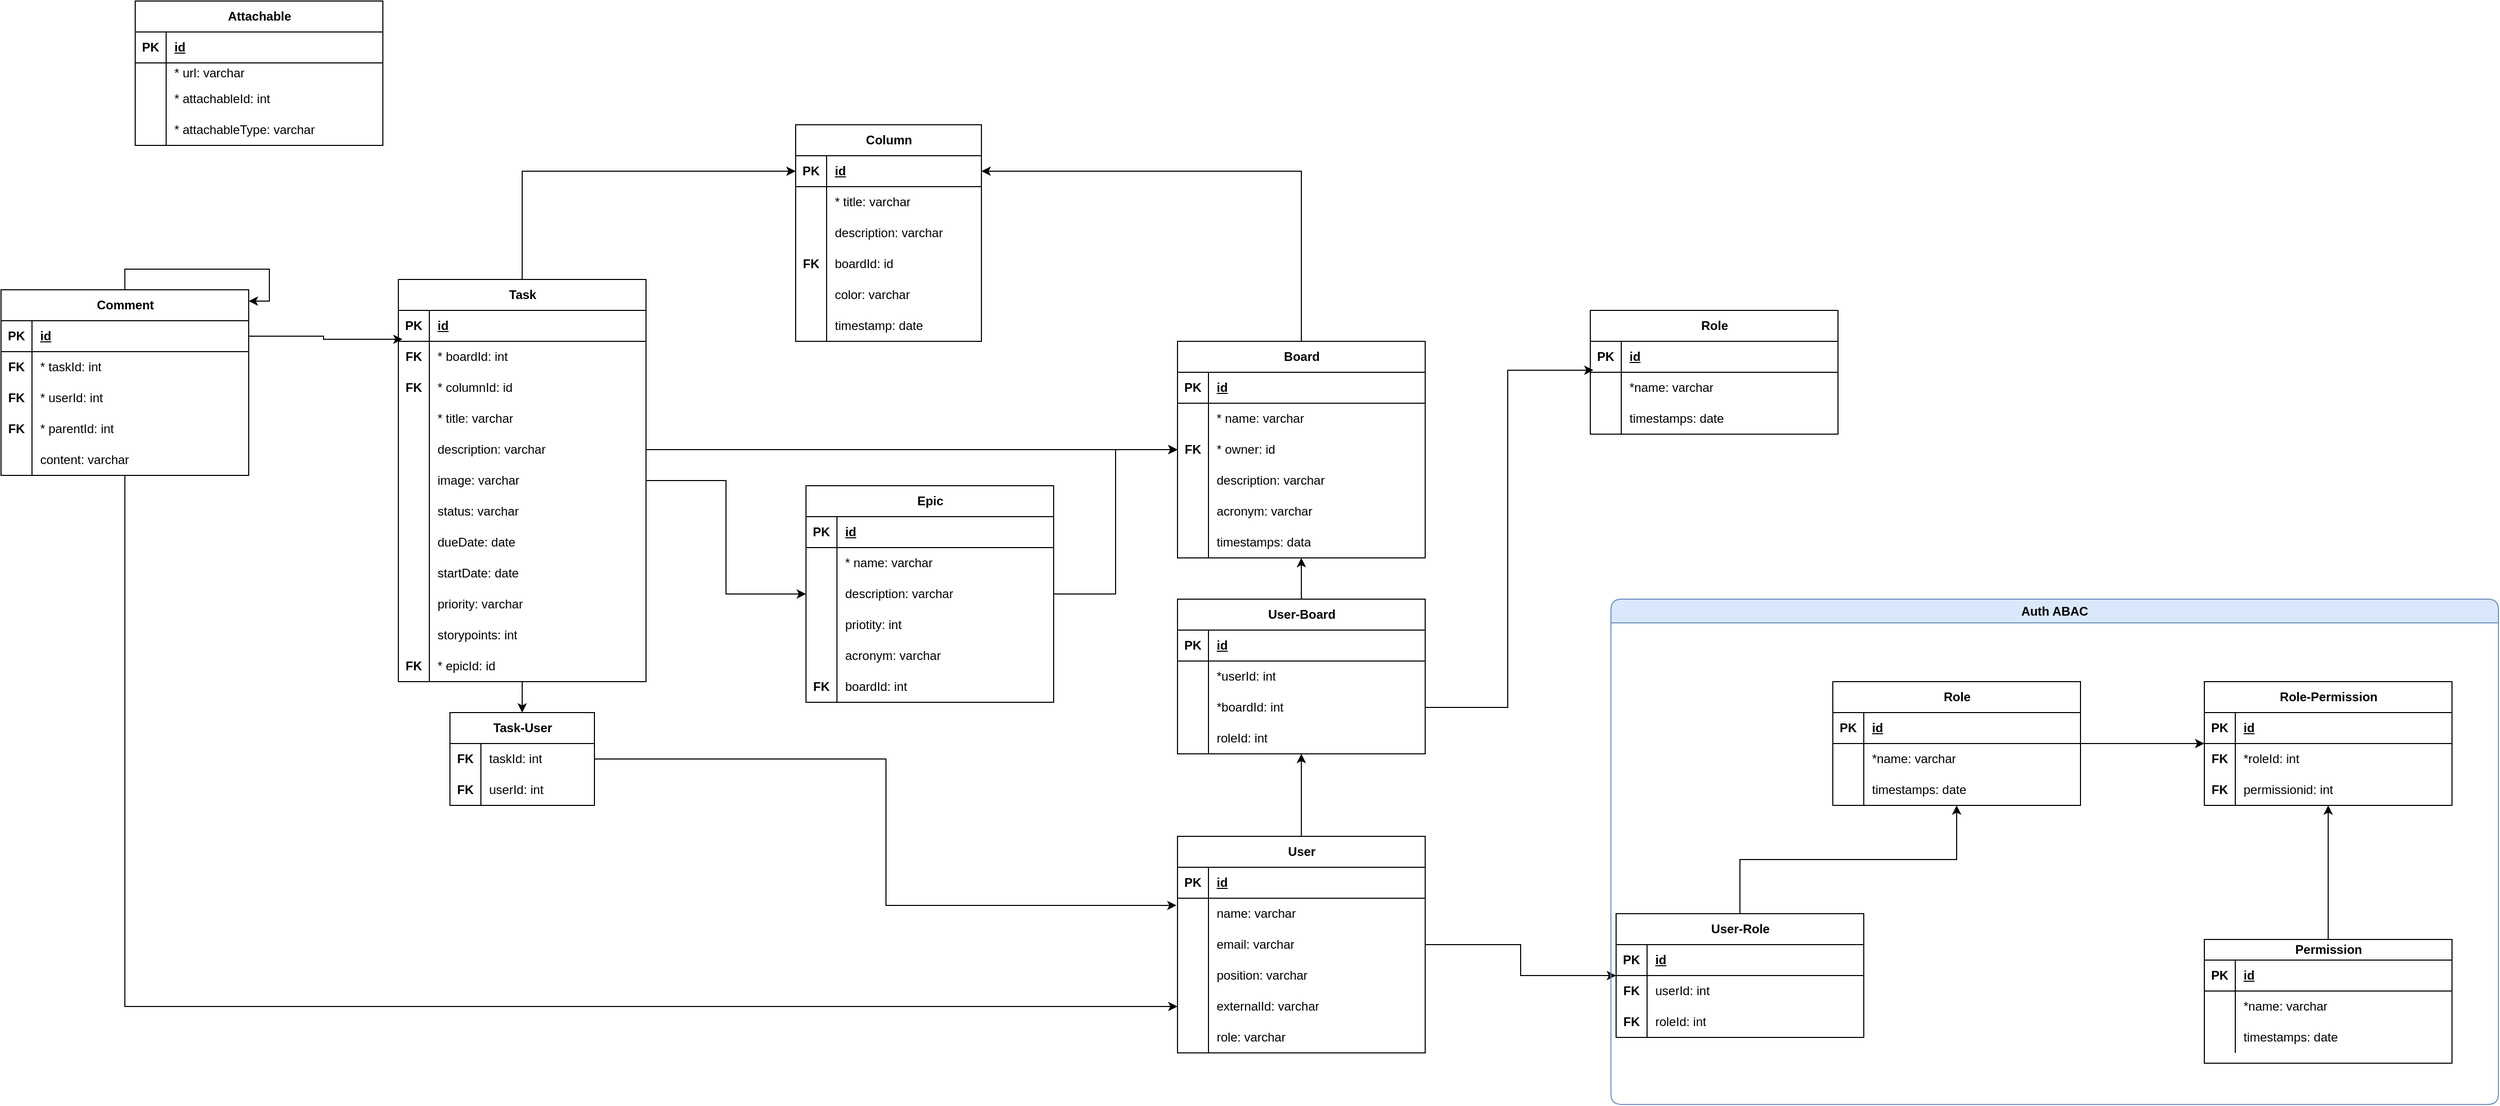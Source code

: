 <mxfile version="23.1.5" type="device" pages="2">
  <diagram name="Data Model Auth" id="7hj-iGpVtCLZusHumDBR">
    <mxGraphModel dx="2836" dy="683" grid="1" gridSize="10" guides="1" tooltips="1" connect="1" arrows="1" fold="1" page="1" pageScale="1" pageWidth="850" pageHeight="1100" math="0" shadow="0">
      <root>
        <mxCell id="bu9X5sdq1k2EckuRQLqm-0" />
        <mxCell id="bu9X5sdq1k2EckuRQLqm-1" parent="bu9X5sdq1k2EckuRQLqm-0" />
        <mxCell id="FeFDwsCo-eKbA9KZpjYq-27" style="edgeStyle=orthogonalEdgeStyle;rounded=0;orthogonalLoop=1;jettySize=auto;html=1;entryX=1;entryY=0.5;entryDx=0;entryDy=0;" edge="1" parent="bu9X5sdq1k2EckuRQLqm-1" source="bu9X5sdq1k2EckuRQLqm-2" target="bu9X5sdq1k2EckuRQLqm-48">
          <mxGeometry relative="1" as="geometry" />
        </mxCell>
        <mxCell id="bu9X5sdq1k2EckuRQLqm-2" value="Board" style="shape=table;startSize=30;container=1;collapsible=1;childLayout=tableLayout;fixedRows=1;rowLines=0;fontStyle=1;align=center;resizeLast=1;html=1;" vertex="1" parent="bu9X5sdq1k2EckuRQLqm-1">
          <mxGeometry x="330" y="370" width="240" height="210" as="geometry" />
        </mxCell>
        <mxCell id="bu9X5sdq1k2EckuRQLqm-3" value="" style="shape=tableRow;horizontal=0;startSize=0;swimlaneHead=0;swimlaneBody=0;fillColor=none;collapsible=0;dropTarget=0;points=[[0,0.5],[1,0.5]];portConstraint=eastwest;top=0;left=0;right=0;bottom=1;" vertex="1" parent="bu9X5sdq1k2EckuRQLqm-2">
          <mxGeometry y="30" width="240" height="30" as="geometry" />
        </mxCell>
        <mxCell id="bu9X5sdq1k2EckuRQLqm-4" value="PK" style="shape=partialRectangle;connectable=0;fillColor=none;top=0;left=0;bottom=0;right=0;fontStyle=1;overflow=hidden;whiteSpace=wrap;html=1;" vertex="1" parent="bu9X5sdq1k2EckuRQLqm-3">
          <mxGeometry width="30" height="30" as="geometry">
            <mxRectangle width="30" height="30" as="alternateBounds" />
          </mxGeometry>
        </mxCell>
        <mxCell id="bu9X5sdq1k2EckuRQLqm-5" value="id" style="shape=partialRectangle;connectable=0;fillColor=none;top=0;left=0;bottom=0;right=0;align=left;spacingLeft=6;fontStyle=5;overflow=hidden;whiteSpace=wrap;html=1;" vertex="1" parent="bu9X5sdq1k2EckuRQLqm-3">
          <mxGeometry x="30" width="210" height="30" as="geometry">
            <mxRectangle width="210" height="30" as="alternateBounds" />
          </mxGeometry>
        </mxCell>
        <mxCell id="bu9X5sdq1k2EckuRQLqm-6" value="" style="shape=tableRow;horizontal=0;startSize=0;swimlaneHead=0;swimlaneBody=0;fillColor=none;collapsible=0;dropTarget=0;points=[[0,0.5],[1,0.5]];portConstraint=eastwest;top=0;left=0;right=0;bottom=0;" vertex="1" parent="bu9X5sdq1k2EckuRQLqm-2">
          <mxGeometry y="60" width="240" height="30" as="geometry" />
        </mxCell>
        <mxCell id="bu9X5sdq1k2EckuRQLqm-7" value="" style="shape=partialRectangle;connectable=0;fillColor=none;top=0;left=0;bottom=0;right=0;editable=1;overflow=hidden;whiteSpace=wrap;html=1;" vertex="1" parent="bu9X5sdq1k2EckuRQLqm-6">
          <mxGeometry width="30" height="30" as="geometry">
            <mxRectangle width="30" height="30" as="alternateBounds" />
          </mxGeometry>
        </mxCell>
        <mxCell id="bu9X5sdq1k2EckuRQLqm-8" value="* name:&amp;nbsp;varchar" style="shape=partialRectangle;connectable=0;fillColor=none;top=0;left=0;bottom=0;right=0;align=left;spacingLeft=6;overflow=hidden;whiteSpace=wrap;html=1;" vertex="1" parent="bu9X5sdq1k2EckuRQLqm-6">
          <mxGeometry x="30" width="210" height="30" as="geometry">
            <mxRectangle width="210" height="30" as="alternateBounds" />
          </mxGeometry>
        </mxCell>
        <mxCell id="bu9X5sdq1k2EckuRQLqm-9" value="" style="shape=tableRow;horizontal=0;startSize=0;swimlaneHead=0;swimlaneBody=0;fillColor=none;collapsible=0;dropTarget=0;points=[[0,0.5],[1,0.5]];portConstraint=eastwest;top=0;left=0;right=0;bottom=0;" vertex="1" parent="bu9X5sdq1k2EckuRQLqm-2">
          <mxGeometry y="90" width="240" height="30" as="geometry" />
        </mxCell>
        <mxCell id="bu9X5sdq1k2EckuRQLqm-10" value="&lt;b&gt;FK&lt;/b&gt;" style="shape=partialRectangle;connectable=0;fillColor=none;top=0;left=0;bottom=0;right=0;editable=1;overflow=hidden;whiteSpace=wrap;html=1;" vertex="1" parent="bu9X5sdq1k2EckuRQLqm-9">
          <mxGeometry width="30" height="30" as="geometry">
            <mxRectangle width="30" height="30" as="alternateBounds" />
          </mxGeometry>
        </mxCell>
        <mxCell id="bu9X5sdq1k2EckuRQLqm-11" value="* owner: id" style="shape=partialRectangle;connectable=0;fillColor=none;top=0;left=0;bottom=0;right=0;align=left;spacingLeft=6;overflow=hidden;whiteSpace=wrap;html=1;" vertex="1" parent="bu9X5sdq1k2EckuRQLqm-9">
          <mxGeometry x="30" width="210" height="30" as="geometry">
            <mxRectangle width="210" height="30" as="alternateBounds" />
          </mxGeometry>
        </mxCell>
        <mxCell id="bu9X5sdq1k2EckuRQLqm-12" value="" style="shape=tableRow;horizontal=0;startSize=0;swimlaneHead=0;swimlaneBody=0;fillColor=none;collapsible=0;dropTarget=0;points=[[0,0.5],[1,0.5]];portConstraint=eastwest;top=0;left=0;right=0;bottom=0;" vertex="1" parent="bu9X5sdq1k2EckuRQLqm-2">
          <mxGeometry y="120" width="240" height="30" as="geometry" />
        </mxCell>
        <mxCell id="bu9X5sdq1k2EckuRQLqm-13" value="" style="shape=partialRectangle;connectable=0;fillColor=none;top=0;left=0;bottom=0;right=0;editable=1;overflow=hidden;whiteSpace=wrap;html=1;" vertex="1" parent="bu9X5sdq1k2EckuRQLqm-12">
          <mxGeometry width="30" height="30" as="geometry">
            <mxRectangle width="30" height="30" as="alternateBounds" />
          </mxGeometry>
        </mxCell>
        <mxCell id="bu9X5sdq1k2EckuRQLqm-14" value="description:&amp;nbsp;varchar" style="shape=partialRectangle;connectable=0;fillColor=none;top=0;left=0;bottom=0;right=0;align=left;spacingLeft=6;overflow=hidden;whiteSpace=wrap;html=1;" vertex="1" parent="bu9X5sdq1k2EckuRQLqm-12">
          <mxGeometry x="30" width="210" height="30" as="geometry">
            <mxRectangle width="210" height="30" as="alternateBounds" />
          </mxGeometry>
        </mxCell>
        <mxCell id="bu9X5sdq1k2EckuRQLqm-15" value="" style="shape=tableRow;horizontal=0;startSize=0;swimlaneHead=0;swimlaneBody=0;fillColor=none;collapsible=0;dropTarget=0;points=[[0,0.5],[1,0.5]];portConstraint=eastwest;top=0;left=0;right=0;bottom=0;" vertex="1" parent="bu9X5sdq1k2EckuRQLqm-2">
          <mxGeometry y="150" width="240" height="30" as="geometry" />
        </mxCell>
        <mxCell id="bu9X5sdq1k2EckuRQLqm-16" value="" style="shape=partialRectangle;connectable=0;fillColor=none;top=0;left=0;bottom=0;right=0;editable=1;overflow=hidden;whiteSpace=wrap;html=1;" vertex="1" parent="bu9X5sdq1k2EckuRQLqm-15">
          <mxGeometry width="30" height="30" as="geometry">
            <mxRectangle width="30" height="30" as="alternateBounds" />
          </mxGeometry>
        </mxCell>
        <mxCell id="bu9X5sdq1k2EckuRQLqm-17" value="acronym: varchar" style="shape=partialRectangle;connectable=0;fillColor=none;top=0;left=0;bottom=0;right=0;align=left;spacingLeft=6;overflow=hidden;whiteSpace=wrap;html=1;" vertex="1" parent="bu9X5sdq1k2EckuRQLqm-15">
          <mxGeometry x="30" width="210" height="30" as="geometry">
            <mxRectangle width="210" height="30" as="alternateBounds" />
          </mxGeometry>
        </mxCell>
        <mxCell id="3G_yog-WyI_O7KDVqTLt-20" value="" style="shape=tableRow;horizontal=0;startSize=0;swimlaneHead=0;swimlaneBody=0;fillColor=none;collapsible=0;dropTarget=0;points=[[0,0.5],[1,0.5]];portConstraint=eastwest;top=0;left=0;right=0;bottom=0;" vertex="1" parent="bu9X5sdq1k2EckuRQLqm-2">
          <mxGeometry y="180" width="240" height="30" as="geometry" />
        </mxCell>
        <mxCell id="3G_yog-WyI_O7KDVqTLt-21" value="" style="shape=partialRectangle;connectable=0;fillColor=none;top=0;left=0;bottom=0;right=0;editable=1;overflow=hidden;whiteSpace=wrap;html=1;" vertex="1" parent="3G_yog-WyI_O7KDVqTLt-20">
          <mxGeometry width="30" height="30" as="geometry">
            <mxRectangle width="30" height="30" as="alternateBounds" />
          </mxGeometry>
        </mxCell>
        <mxCell id="3G_yog-WyI_O7KDVqTLt-22" value="timestamps: data" style="shape=partialRectangle;connectable=0;fillColor=none;top=0;left=0;bottom=0;right=0;align=left;spacingLeft=6;overflow=hidden;whiteSpace=wrap;html=1;" vertex="1" parent="3G_yog-WyI_O7KDVqTLt-20">
          <mxGeometry x="30" width="210" height="30" as="geometry">
            <mxRectangle width="210" height="30" as="alternateBounds" />
          </mxGeometry>
        </mxCell>
        <mxCell id="amnG5ZjseKTSeMj5g5db-48" style="edgeStyle=orthogonalEdgeStyle;rounded=0;orthogonalLoop=1;jettySize=auto;html=1;" edge="1" parent="bu9X5sdq1k2EckuRQLqm-1" source="bu9X5sdq1k2EckuRQLqm-18" target="amnG5ZjseKTSeMj5g5db-38">
          <mxGeometry relative="1" as="geometry" />
        </mxCell>
        <mxCell id="J5fURHr7HMMf6ELcIPKG-16" style="edgeStyle=orthogonalEdgeStyle;rounded=0;orthogonalLoop=1;jettySize=auto;html=1;" edge="1" parent="bu9X5sdq1k2EckuRQLqm-1" source="bu9X5sdq1k2EckuRQLqm-18" target="J5fURHr7HMMf6ELcIPKG-3">
          <mxGeometry relative="1" as="geometry" />
        </mxCell>
        <mxCell id="bu9X5sdq1k2EckuRQLqm-18" value="User" style="shape=table;startSize=30;container=1;collapsible=1;childLayout=tableLayout;fixedRows=1;rowLines=0;fontStyle=1;align=center;resizeLast=1;html=1;" vertex="1" parent="bu9X5sdq1k2EckuRQLqm-1">
          <mxGeometry x="330" y="850" width="240" height="210" as="geometry" />
        </mxCell>
        <mxCell id="bu9X5sdq1k2EckuRQLqm-19" value="" style="shape=tableRow;horizontal=0;startSize=0;swimlaneHead=0;swimlaneBody=0;fillColor=none;collapsible=0;dropTarget=0;points=[[0,0.5],[1,0.5]];portConstraint=eastwest;top=0;left=0;right=0;bottom=1;" vertex="1" parent="bu9X5sdq1k2EckuRQLqm-18">
          <mxGeometry y="30" width="240" height="30" as="geometry" />
        </mxCell>
        <mxCell id="bu9X5sdq1k2EckuRQLqm-20" value="PK" style="shape=partialRectangle;connectable=0;fillColor=none;top=0;left=0;bottom=0;right=0;fontStyle=1;overflow=hidden;whiteSpace=wrap;html=1;" vertex="1" parent="bu9X5sdq1k2EckuRQLqm-19">
          <mxGeometry width="30" height="30" as="geometry">
            <mxRectangle width="30" height="30" as="alternateBounds" />
          </mxGeometry>
        </mxCell>
        <mxCell id="bu9X5sdq1k2EckuRQLqm-21" value="id" style="shape=partialRectangle;connectable=0;fillColor=none;top=0;left=0;bottom=0;right=0;align=left;spacingLeft=6;fontStyle=5;overflow=hidden;whiteSpace=wrap;html=1;" vertex="1" parent="bu9X5sdq1k2EckuRQLqm-19">
          <mxGeometry x="30" width="210" height="30" as="geometry">
            <mxRectangle width="210" height="30" as="alternateBounds" />
          </mxGeometry>
        </mxCell>
        <mxCell id="bu9X5sdq1k2EckuRQLqm-22" value="" style="shape=tableRow;horizontal=0;startSize=0;swimlaneHead=0;swimlaneBody=0;fillColor=none;collapsible=0;dropTarget=0;points=[[0,0.5],[1,0.5]];portConstraint=eastwest;top=0;left=0;right=0;bottom=0;" vertex="1" parent="bu9X5sdq1k2EckuRQLqm-18">
          <mxGeometry y="60" width="240" height="30" as="geometry" />
        </mxCell>
        <mxCell id="bu9X5sdq1k2EckuRQLqm-23" value="" style="shape=partialRectangle;connectable=0;fillColor=none;top=0;left=0;bottom=0;right=0;editable=1;overflow=hidden;whiteSpace=wrap;html=1;" vertex="1" parent="bu9X5sdq1k2EckuRQLqm-22">
          <mxGeometry width="30" height="30" as="geometry">
            <mxRectangle width="30" height="30" as="alternateBounds" />
          </mxGeometry>
        </mxCell>
        <mxCell id="bu9X5sdq1k2EckuRQLqm-24" value="name:&amp;nbsp;varchar" style="shape=partialRectangle;connectable=0;fillColor=none;top=0;left=0;bottom=0;right=0;align=left;spacingLeft=6;overflow=hidden;whiteSpace=wrap;html=1;" vertex="1" parent="bu9X5sdq1k2EckuRQLqm-22">
          <mxGeometry x="30" width="210" height="30" as="geometry">
            <mxRectangle width="210" height="30" as="alternateBounds" />
          </mxGeometry>
        </mxCell>
        <mxCell id="bu9X5sdq1k2EckuRQLqm-25" value="" style="shape=tableRow;horizontal=0;startSize=0;swimlaneHead=0;swimlaneBody=0;fillColor=none;collapsible=0;dropTarget=0;points=[[0,0.5],[1,0.5]];portConstraint=eastwest;top=0;left=0;right=0;bottom=0;" vertex="1" parent="bu9X5sdq1k2EckuRQLqm-18">
          <mxGeometry y="90" width="240" height="30" as="geometry" />
        </mxCell>
        <mxCell id="bu9X5sdq1k2EckuRQLqm-26" value="" style="shape=partialRectangle;connectable=0;fillColor=none;top=0;left=0;bottom=0;right=0;editable=1;overflow=hidden;whiteSpace=wrap;html=1;" vertex="1" parent="bu9X5sdq1k2EckuRQLqm-25">
          <mxGeometry width="30" height="30" as="geometry">
            <mxRectangle width="30" height="30" as="alternateBounds" />
          </mxGeometry>
        </mxCell>
        <mxCell id="bu9X5sdq1k2EckuRQLqm-27" value="email:&amp;nbsp;varchar" style="shape=partialRectangle;connectable=0;fillColor=none;top=0;left=0;bottom=0;right=0;align=left;spacingLeft=6;overflow=hidden;whiteSpace=wrap;html=1;" vertex="1" parent="bu9X5sdq1k2EckuRQLqm-25">
          <mxGeometry x="30" width="210" height="30" as="geometry">
            <mxRectangle width="210" height="30" as="alternateBounds" />
          </mxGeometry>
        </mxCell>
        <mxCell id="bu9X5sdq1k2EckuRQLqm-28" value="" style="shape=tableRow;horizontal=0;startSize=0;swimlaneHead=0;swimlaneBody=0;fillColor=none;collapsible=0;dropTarget=0;points=[[0,0.5],[1,0.5]];portConstraint=eastwest;top=0;left=0;right=0;bottom=0;" vertex="1" parent="bu9X5sdq1k2EckuRQLqm-18">
          <mxGeometry y="120" width="240" height="30" as="geometry" />
        </mxCell>
        <mxCell id="bu9X5sdq1k2EckuRQLqm-29" value="" style="shape=partialRectangle;connectable=0;fillColor=none;top=0;left=0;bottom=0;right=0;editable=1;overflow=hidden;whiteSpace=wrap;html=1;" vertex="1" parent="bu9X5sdq1k2EckuRQLqm-28">
          <mxGeometry width="30" height="30" as="geometry">
            <mxRectangle width="30" height="30" as="alternateBounds" />
          </mxGeometry>
        </mxCell>
        <mxCell id="bu9X5sdq1k2EckuRQLqm-30" value="position: varchar" style="shape=partialRectangle;connectable=0;fillColor=none;top=0;left=0;bottom=0;right=0;align=left;spacingLeft=6;overflow=hidden;whiteSpace=wrap;html=1;" vertex="1" parent="bu9X5sdq1k2EckuRQLqm-28">
          <mxGeometry x="30" width="210" height="30" as="geometry">
            <mxRectangle width="210" height="30" as="alternateBounds" />
          </mxGeometry>
        </mxCell>
        <mxCell id="bu9X5sdq1k2EckuRQLqm-31" value="" style="shape=tableRow;horizontal=0;startSize=0;swimlaneHead=0;swimlaneBody=0;fillColor=none;collapsible=0;dropTarget=0;points=[[0,0.5],[1,0.5]];portConstraint=eastwest;top=0;left=0;right=0;bottom=0;" vertex="1" parent="bu9X5sdq1k2EckuRQLqm-18">
          <mxGeometry y="150" width="240" height="30" as="geometry" />
        </mxCell>
        <mxCell id="bu9X5sdq1k2EckuRQLqm-32" value="" style="shape=partialRectangle;connectable=0;fillColor=none;top=0;left=0;bottom=0;right=0;editable=1;overflow=hidden;whiteSpace=wrap;html=1;" vertex="1" parent="bu9X5sdq1k2EckuRQLqm-31">
          <mxGeometry width="30" height="30" as="geometry">
            <mxRectangle width="30" height="30" as="alternateBounds" />
          </mxGeometry>
        </mxCell>
        <mxCell id="bu9X5sdq1k2EckuRQLqm-33" value="externalId: varchar" style="shape=partialRectangle;connectable=0;fillColor=none;top=0;left=0;bottom=0;right=0;align=left;spacingLeft=6;overflow=hidden;whiteSpace=wrap;html=1;" vertex="1" parent="bu9X5sdq1k2EckuRQLqm-31">
          <mxGeometry x="30" width="210" height="30" as="geometry">
            <mxRectangle width="210" height="30" as="alternateBounds" />
          </mxGeometry>
        </mxCell>
        <mxCell id="bu9X5sdq1k2EckuRQLqm-34" value="" style="shape=tableRow;horizontal=0;startSize=0;swimlaneHead=0;swimlaneBody=0;fillColor=none;collapsible=0;dropTarget=0;points=[[0,0.5],[1,0.5]];portConstraint=eastwest;top=0;left=0;right=0;bottom=0;" vertex="1" parent="bu9X5sdq1k2EckuRQLqm-18">
          <mxGeometry y="180" width="240" height="30" as="geometry" />
        </mxCell>
        <mxCell id="bu9X5sdq1k2EckuRQLqm-35" value="" style="shape=partialRectangle;connectable=0;fillColor=none;top=0;left=0;bottom=0;right=0;editable=1;overflow=hidden;whiteSpace=wrap;html=1;" vertex="1" parent="bu9X5sdq1k2EckuRQLqm-34">
          <mxGeometry width="30" height="30" as="geometry">
            <mxRectangle width="30" height="30" as="alternateBounds" />
          </mxGeometry>
        </mxCell>
        <mxCell id="bu9X5sdq1k2EckuRQLqm-36" value="role: varchar" style="shape=partialRectangle;connectable=0;fillColor=none;top=0;left=0;bottom=0;right=0;align=left;spacingLeft=6;overflow=hidden;whiteSpace=wrap;html=1;" vertex="1" parent="bu9X5sdq1k2EckuRQLqm-34">
          <mxGeometry x="30" width="210" height="30" as="geometry">
            <mxRectangle width="210" height="30" as="alternateBounds" />
          </mxGeometry>
        </mxCell>
        <mxCell id="bu9X5sdq1k2EckuRQLqm-37" value="Task-User" style="shape=table;startSize=30;container=1;collapsible=1;childLayout=tableLayout;fixedRows=1;rowLines=0;fontStyle=1;align=center;resizeLast=1;html=1;" vertex="1" parent="bu9X5sdq1k2EckuRQLqm-1">
          <mxGeometry x="-375" y="730" width="140" height="90" as="geometry" />
        </mxCell>
        <mxCell id="bu9X5sdq1k2EckuRQLqm-38" value="" style="shape=tableRow;horizontal=0;startSize=0;swimlaneHead=0;swimlaneBody=0;fillColor=none;collapsible=0;dropTarget=0;points=[[0,0.5],[1,0.5]];portConstraint=eastwest;top=0;left=0;right=0;bottom=0;" vertex="1" parent="bu9X5sdq1k2EckuRQLqm-37">
          <mxGeometry y="30" width="140" height="30" as="geometry" />
        </mxCell>
        <mxCell id="bu9X5sdq1k2EckuRQLqm-39" value="&lt;b&gt;FK&lt;/b&gt;" style="shape=partialRectangle;connectable=0;fillColor=none;top=0;left=0;bottom=0;right=0;editable=1;overflow=hidden;whiteSpace=wrap;html=1;" vertex="1" parent="bu9X5sdq1k2EckuRQLqm-38">
          <mxGeometry width="30" height="30" as="geometry">
            <mxRectangle width="30" height="30" as="alternateBounds" />
          </mxGeometry>
        </mxCell>
        <mxCell id="bu9X5sdq1k2EckuRQLqm-40" value="taskId:&amp;nbsp;int" style="shape=partialRectangle;connectable=0;fillColor=none;top=0;left=0;bottom=0;right=0;align=left;spacingLeft=6;overflow=hidden;whiteSpace=wrap;html=1;" vertex="1" parent="bu9X5sdq1k2EckuRQLqm-38">
          <mxGeometry x="30" width="110" height="30" as="geometry">
            <mxRectangle width="110" height="30" as="alternateBounds" />
          </mxGeometry>
        </mxCell>
        <mxCell id="bu9X5sdq1k2EckuRQLqm-41" value="" style="shape=tableRow;horizontal=0;startSize=0;swimlaneHead=0;swimlaneBody=0;fillColor=none;collapsible=0;dropTarget=0;points=[[0,0.5],[1,0.5]];portConstraint=eastwest;top=0;left=0;right=0;bottom=0;" vertex="1" parent="bu9X5sdq1k2EckuRQLqm-37">
          <mxGeometry y="60" width="140" height="30" as="geometry" />
        </mxCell>
        <mxCell id="bu9X5sdq1k2EckuRQLqm-42" value="&lt;b&gt;FK&lt;/b&gt;" style="shape=partialRectangle;connectable=0;fillColor=none;top=0;left=0;bottom=0;right=0;editable=1;overflow=hidden;whiteSpace=wrap;html=1;" vertex="1" parent="bu9X5sdq1k2EckuRQLqm-41">
          <mxGeometry width="30" height="30" as="geometry">
            <mxRectangle width="30" height="30" as="alternateBounds" />
          </mxGeometry>
        </mxCell>
        <mxCell id="bu9X5sdq1k2EckuRQLqm-43" value="userId:&amp;nbsp;int" style="shape=partialRectangle;connectable=0;fillColor=none;top=0;left=0;bottom=0;right=0;align=left;spacingLeft=6;overflow=hidden;whiteSpace=wrap;html=1;" vertex="1" parent="bu9X5sdq1k2EckuRQLqm-41">
          <mxGeometry x="30" width="110" height="30" as="geometry">
            <mxRectangle width="110" height="30" as="alternateBounds" />
          </mxGeometry>
        </mxCell>
        <mxCell id="bu9X5sdq1k2EckuRQLqm-47" value="Column" style="shape=table;startSize=30;container=1;collapsible=1;childLayout=tableLayout;fixedRows=1;rowLines=0;fontStyle=1;align=center;resizeLast=1;html=1;" vertex="1" parent="bu9X5sdq1k2EckuRQLqm-1">
          <mxGeometry x="-40" y="160" width="180" height="210" as="geometry" />
        </mxCell>
        <mxCell id="bu9X5sdq1k2EckuRQLqm-48" value="" style="shape=tableRow;horizontal=0;startSize=0;swimlaneHead=0;swimlaneBody=0;fillColor=none;collapsible=0;dropTarget=0;points=[[0,0.5],[1,0.5]];portConstraint=eastwest;top=0;left=0;right=0;bottom=1;" vertex="1" parent="bu9X5sdq1k2EckuRQLqm-47">
          <mxGeometry y="30" width="180" height="30" as="geometry" />
        </mxCell>
        <mxCell id="bu9X5sdq1k2EckuRQLqm-49" value="PK" style="shape=partialRectangle;connectable=0;fillColor=none;top=0;left=0;bottom=0;right=0;fontStyle=1;overflow=hidden;whiteSpace=wrap;html=1;" vertex="1" parent="bu9X5sdq1k2EckuRQLqm-48">
          <mxGeometry width="30" height="30" as="geometry">
            <mxRectangle width="30" height="30" as="alternateBounds" />
          </mxGeometry>
        </mxCell>
        <mxCell id="bu9X5sdq1k2EckuRQLqm-50" value="id" style="shape=partialRectangle;connectable=0;fillColor=none;top=0;left=0;bottom=0;right=0;align=left;spacingLeft=6;fontStyle=5;overflow=hidden;whiteSpace=wrap;html=1;" vertex="1" parent="bu9X5sdq1k2EckuRQLqm-48">
          <mxGeometry x="30" width="150" height="30" as="geometry">
            <mxRectangle width="150" height="30" as="alternateBounds" />
          </mxGeometry>
        </mxCell>
        <mxCell id="bu9X5sdq1k2EckuRQLqm-51" value="" style="shape=tableRow;horizontal=0;startSize=0;swimlaneHead=0;swimlaneBody=0;fillColor=none;collapsible=0;dropTarget=0;points=[[0,0.5],[1,0.5]];portConstraint=eastwest;top=0;left=0;right=0;bottom=0;" vertex="1" parent="bu9X5sdq1k2EckuRQLqm-47">
          <mxGeometry y="60" width="180" height="30" as="geometry" />
        </mxCell>
        <mxCell id="bu9X5sdq1k2EckuRQLqm-52" value="" style="shape=partialRectangle;connectable=0;fillColor=none;top=0;left=0;bottom=0;right=0;editable=1;overflow=hidden;whiteSpace=wrap;html=1;" vertex="1" parent="bu9X5sdq1k2EckuRQLqm-51">
          <mxGeometry width="30" height="30" as="geometry">
            <mxRectangle width="30" height="30" as="alternateBounds" />
          </mxGeometry>
        </mxCell>
        <mxCell id="bu9X5sdq1k2EckuRQLqm-53" value="* title: varchar" style="shape=partialRectangle;connectable=0;fillColor=none;top=0;left=0;bottom=0;right=0;align=left;spacingLeft=6;overflow=hidden;whiteSpace=wrap;html=1;" vertex="1" parent="bu9X5sdq1k2EckuRQLqm-51">
          <mxGeometry x="30" width="150" height="30" as="geometry">
            <mxRectangle width="150" height="30" as="alternateBounds" />
          </mxGeometry>
        </mxCell>
        <mxCell id="bu9X5sdq1k2EckuRQLqm-54" value="" style="shape=tableRow;horizontal=0;startSize=0;swimlaneHead=0;swimlaneBody=0;fillColor=none;collapsible=0;dropTarget=0;points=[[0,0.5],[1,0.5]];portConstraint=eastwest;top=0;left=0;right=0;bottom=0;" vertex="1" parent="bu9X5sdq1k2EckuRQLqm-47">
          <mxGeometry y="90" width="180" height="30" as="geometry" />
        </mxCell>
        <mxCell id="bu9X5sdq1k2EckuRQLqm-55" value="" style="shape=partialRectangle;connectable=0;fillColor=none;top=0;left=0;bottom=0;right=0;editable=1;overflow=hidden;whiteSpace=wrap;html=1;" vertex="1" parent="bu9X5sdq1k2EckuRQLqm-54">
          <mxGeometry width="30" height="30" as="geometry">
            <mxRectangle width="30" height="30" as="alternateBounds" />
          </mxGeometry>
        </mxCell>
        <mxCell id="bu9X5sdq1k2EckuRQLqm-56" value="description: varchar" style="shape=partialRectangle;connectable=0;fillColor=none;top=0;left=0;bottom=0;right=0;align=left;spacingLeft=6;overflow=hidden;whiteSpace=wrap;html=1;" vertex="1" parent="bu9X5sdq1k2EckuRQLqm-54">
          <mxGeometry x="30" width="150" height="30" as="geometry">
            <mxRectangle width="150" height="30" as="alternateBounds" />
          </mxGeometry>
        </mxCell>
        <mxCell id="bu9X5sdq1k2EckuRQLqm-57" value="" style="shape=tableRow;horizontal=0;startSize=0;swimlaneHead=0;swimlaneBody=0;fillColor=none;collapsible=0;dropTarget=0;points=[[0,0.5],[1,0.5]];portConstraint=eastwest;top=0;left=0;right=0;bottom=0;" vertex="1" parent="bu9X5sdq1k2EckuRQLqm-47">
          <mxGeometry y="120" width="180" height="30" as="geometry" />
        </mxCell>
        <mxCell id="bu9X5sdq1k2EckuRQLqm-58" value="&lt;b&gt;FK&lt;/b&gt;" style="shape=partialRectangle;connectable=0;fillColor=none;top=0;left=0;bottom=0;right=0;editable=1;overflow=hidden;whiteSpace=wrap;html=1;" vertex="1" parent="bu9X5sdq1k2EckuRQLqm-57">
          <mxGeometry width="30" height="30" as="geometry">
            <mxRectangle width="30" height="30" as="alternateBounds" />
          </mxGeometry>
        </mxCell>
        <mxCell id="bu9X5sdq1k2EckuRQLqm-59" value="boardId: id" style="shape=partialRectangle;connectable=0;fillColor=none;top=0;left=0;bottom=0;right=0;align=left;spacingLeft=6;overflow=hidden;whiteSpace=wrap;html=1;" vertex="1" parent="bu9X5sdq1k2EckuRQLqm-57">
          <mxGeometry x="30" width="150" height="30" as="geometry">
            <mxRectangle width="150" height="30" as="alternateBounds" />
          </mxGeometry>
        </mxCell>
        <mxCell id="3G_yog-WyI_O7KDVqTLt-0" value="" style="shape=tableRow;horizontal=0;startSize=0;swimlaneHead=0;swimlaneBody=0;fillColor=none;collapsible=0;dropTarget=0;points=[[0,0.5],[1,0.5]];portConstraint=eastwest;top=0;left=0;right=0;bottom=0;" vertex="1" parent="bu9X5sdq1k2EckuRQLqm-47">
          <mxGeometry y="150" width="180" height="30" as="geometry" />
        </mxCell>
        <mxCell id="3G_yog-WyI_O7KDVqTLt-1" value="" style="shape=partialRectangle;connectable=0;fillColor=none;top=0;left=0;bottom=0;right=0;editable=1;overflow=hidden;whiteSpace=wrap;html=1;" vertex="1" parent="3G_yog-WyI_O7KDVqTLt-0">
          <mxGeometry width="30" height="30" as="geometry">
            <mxRectangle width="30" height="30" as="alternateBounds" />
          </mxGeometry>
        </mxCell>
        <mxCell id="3G_yog-WyI_O7KDVqTLt-2" value="color: varchar" style="shape=partialRectangle;connectable=0;fillColor=none;top=0;left=0;bottom=0;right=0;align=left;spacingLeft=6;overflow=hidden;whiteSpace=wrap;html=1;" vertex="1" parent="3G_yog-WyI_O7KDVqTLt-0">
          <mxGeometry x="30" width="150" height="30" as="geometry">
            <mxRectangle width="150" height="30" as="alternateBounds" />
          </mxGeometry>
        </mxCell>
        <mxCell id="3G_yog-WyI_O7KDVqTLt-3" value="" style="shape=tableRow;horizontal=0;startSize=0;swimlaneHead=0;swimlaneBody=0;fillColor=none;collapsible=0;dropTarget=0;points=[[0,0.5],[1,0.5]];portConstraint=eastwest;top=0;left=0;right=0;bottom=0;" vertex="1" parent="bu9X5sdq1k2EckuRQLqm-47">
          <mxGeometry y="180" width="180" height="30" as="geometry" />
        </mxCell>
        <mxCell id="3G_yog-WyI_O7KDVqTLt-4" value="" style="shape=partialRectangle;connectable=0;fillColor=none;top=0;left=0;bottom=0;right=0;editable=1;overflow=hidden;whiteSpace=wrap;html=1;" vertex="1" parent="3G_yog-WyI_O7KDVqTLt-3">
          <mxGeometry width="30" height="30" as="geometry">
            <mxRectangle width="30" height="30" as="alternateBounds" />
          </mxGeometry>
        </mxCell>
        <mxCell id="3G_yog-WyI_O7KDVqTLt-5" value="timestamp: date" style="shape=partialRectangle;connectable=0;fillColor=none;top=0;left=0;bottom=0;right=0;align=left;spacingLeft=6;overflow=hidden;whiteSpace=wrap;html=1;" vertex="1" parent="3G_yog-WyI_O7KDVqTLt-3">
          <mxGeometry x="30" width="150" height="30" as="geometry">
            <mxRectangle width="150" height="30" as="alternateBounds" />
          </mxGeometry>
        </mxCell>
        <mxCell id="FeFDwsCo-eKbA9KZpjYq-24" style="edgeStyle=orthogonalEdgeStyle;rounded=0;orthogonalLoop=1;jettySize=auto;html=1;entryX=0.5;entryY=0;entryDx=0;entryDy=0;" edge="1" parent="bu9X5sdq1k2EckuRQLqm-1" source="bu9X5sdq1k2EckuRQLqm-60" target="bu9X5sdq1k2EckuRQLqm-37">
          <mxGeometry relative="1" as="geometry" />
        </mxCell>
        <mxCell id="FeFDwsCo-eKbA9KZpjYq-26" style="edgeStyle=orthogonalEdgeStyle;rounded=0;orthogonalLoop=1;jettySize=auto;html=1;entryX=0;entryY=0.5;entryDx=0;entryDy=0;" edge="1" parent="bu9X5sdq1k2EckuRQLqm-1" source="bu9X5sdq1k2EckuRQLqm-60" target="bu9X5sdq1k2EckuRQLqm-48">
          <mxGeometry relative="1" as="geometry" />
        </mxCell>
        <mxCell id="Q4WrKtPrdEscEstVyMJv-46" style="edgeStyle=orthogonalEdgeStyle;rounded=0;orthogonalLoop=1;jettySize=auto;html=1;" edge="1" parent="bu9X5sdq1k2EckuRQLqm-1" source="bu9X5sdq1k2EckuRQLqm-60" target="Q4WrKtPrdEscEstVyMJv-18">
          <mxGeometry relative="1" as="geometry" />
        </mxCell>
        <mxCell id="bu9X5sdq1k2EckuRQLqm-60" value="Task" style="shape=table;startSize=30;container=1;collapsible=1;childLayout=tableLayout;fixedRows=1;rowLines=0;fontStyle=1;align=center;resizeLast=1;html=1;" vertex="1" parent="bu9X5sdq1k2EckuRQLqm-1">
          <mxGeometry x="-425" y="310" width="240" height="390" as="geometry" />
        </mxCell>
        <mxCell id="bu9X5sdq1k2EckuRQLqm-61" value="" style="shape=tableRow;horizontal=0;startSize=0;swimlaneHead=0;swimlaneBody=0;fillColor=none;collapsible=0;dropTarget=0;points=[[0,0.5],[1,0.5]];portConstraint=eastwest;top=0;left=0;right=0;bottom=1;" vertex="1" parent="bu9X5sdq1k2EckuRQLqm-60">
          <mxGeometry y="30" width="240" height="30" as="geometry" />
        </mxCell>
        <mxCell id="bu9X5sdq1k2EckuRQLqm-62" value="PK" style="shape=partialRectangle;connectable=0;fillColor=none;top=0;left=0;bottom=0;right=0;fontStyle=1;overflow=hidden;whiteSpace=wrap;html=1;" vertex="1" parent="bu9X5sdq1k2EckuRQLqm-61">
          <mxGeometry width="30" height="30" as="geometry">
            <mxRectangle width="30" height="30" as="alternateBounds" />
          </mxGeometry>
        </mxCell>
        <mxCell id="bu9X5sdq1k2EckuRQLqm-63" value="id" style="shape=partialRectangle;connectable=0;fillColor=none;top=0;left=0;bottom=0;right=0;align=left;spacingLeft=6;fontStyle=5;overflow=hidden;whiteSpace=wrap;html=1;" vertex="1" parent="bu9X5sdq1k2EckuRQLqm-61">
          <mxGeometry x="30" width="210" height="30" as="geometry">
            <mxRectangle width="210" height="30" as="alternateBounds" />
          </mxGeometry>
        </mxCell>
        <mxCell id="bu9X5sdq1k2EckuRQLqm-64" value="" style="shape=tableRow;horizontal=0;startSize=0;swimlaneHead=0;swimlaneBody=0;fillColor=none;collapsible=0;dropTarget=0;points=[[0,0.5],[1,0.5]];portConstraint=eastwest;top=0;left=0;right=0;bottom=0;" vertex="1" parent="bu9X5sdq1k2EckuRQLqm-60">
          <mxGeometry y="60" width="240" height="30" as="geometry" />
        </mxCell>
        <mxCell id="bu9X5sdq1k2EckuRQLqm-65" value="&lt;b&gt;FK&lt;/b&gt;" style="shape=partialRectangle;connectable=0;fillColor=none;top=0;left=0;bottom=0;right=0;editable=1;overflow=hidden;whiteSpace=wrap;html=1;" vertex="1" parent="bu9X5sdq1k2EckuRQLqm-64">
          <mxGeometry width="30" height="30" as="geometry">
            <mxRectangle width="30" height="30" as="alternateBounds" />
          </mxGeometry>
        </mxCell>
        <mxCell id="bu9X5sdq1k2EckuRQLqm-66" value="* boardId: int" style="shape=partialRectangle;connectable=0;fillColor=none;top=0;left=0;bottom=0;right=0;align=left;spacingLeft=6;overflow=hidden;whiteSpace=wrap;html=1;" vertex="1" parent="bu9X5sdq1k2EckuRQLqm-64">
          <mxGeometry x="30" width="210" height="30" as="geometry">
            <mxRectangle width="210" height="30" as="alternateBounds" />
          </mxGeometry>
        </mxCell>
        <mxCell id="bu9X5sdq1k2EckuRQLqm-67" value="" style="shape=tableRow;horizontal=0;startSize=0;swimlaneHead=0;swimlaneBody=0;fillColor=none;collapsible=0;dropTarget=0;points=[[0,0.5],[1,0.5]];portConstraint=eastwest;top=0;left=0;right=0;bottom=0;" vertex="1" parent="bu9X5sdq1k2EckuRQLqm-60">
          <mxGeometry y="90" width="240" height="30" as="geometry" />
        </mxCell>
        <mxCell id="bu9X5sdq1k2EckuRQLqm-68" value="&lt;b&gt;FK&lt;/b&gt;" style="shape=partialRectangle;connectable=0;fillColor=none;top=0;left=0;bottom=0;right=0;editable=1;overflow=hidden;whiteSpace=wrap;html=1;" vertex="1" parent="bu9X5sdq1k2EckuRQLqm-67">
          <mxGeometry width="30" height="30" as="geometry">
            <mxRectangle width="30" height="30" as="alternateBounds" />
          </mxGeometry>
        </mxCell>
        <mxCell id="bu9X5sdq1k2EckuRQLqm-69" value="* columnId: id" style="shape=partialRectangle;connectable=0;fillColor=none;top=0;left=0;bottom=0;right=0;align=left;spacingLeft=6;overflow=hidden;whiteSpace=wrap;html=1;" vertex="1" parent="bu9X5sdq1k2EckuRQLqm-67">
          <mxGeometry x="30" width="210" height="30" as="geometry">
            <mxRectangle width="210" height="30" as="alternateBounds" />
          </mxGeometry>
        </mxCell>
        <mxCell id="bu9X5sdq1k2EckuRQLqm-70" value="" style="shape=tableRow;horizontal=0;startSize=0;swimlaneHead=0;swimlaneBody=0;fillColor=none;collapsible=0;dropTarget=0;points=[[0,0.5],[1,0.5]];portConstraint=eastwest;top=0;left=0;right=0;bottom=0;" vertex="1" parent="bu9X5sdq1k2EckuRQLqm-60">
          <mxGeometry y="120" width="240" height="30" as="geometry" />
        </mxCell>
        <mxCell id="bu9X5sdq1k2EckuRQLqm-71" value="" style="shape=partialRectangle;connectable=0;fillColor=none;top=0;left=0;bottom=0;right=0;editable=1;overflow=hidden;whiteSpace=wrap;html=1;" vertex="1" parent="bu9X5sdq1k2EckuRQLqm-70">
          <mxGeometry width="30" height="30" as="geometry">
            <mxRectangle width="30" height="30" as="alternateBounds" />
          </mxGeometry>
        </mxCell>
        <mxCell id="bu9X5sdq1k2EckuRQLqm-72" value="* title:&amp;nbsp;varchar" style="shape=partialRectangle;connectable=0;fillColor=none;top=0;left=0;bottom=0;right=0;align=left;spacingLeft=6;overflow=hidden;whiteSpace=wrap;html=1;" vertex="1" parent="bu9X5sdq1k2EckuRQLqm-70">
          <mxGeometry x="30" width="210" height="30" as="geometry">
            <mxRectangle width="210" height="30" as="alternateBounds" />
          </mxGeometry>
        </mxCell>
        <mxCell id="bu9X5sdq1k2EckuRQLqm-73" value="" style="shape=tableRow;horizontal=0;startSize=0;swimlaneHead=0;swimlaneBody=0;fillColor=none;collapsible=0;dropTarget=0;points=[[0,0.5],[1,0.5]];portConstraint=eastwest;top=0;left=0;right=0;bottom=0;" vertex="1" parent="bu9X5sdq1k2EckuRQLqm-60">
          <mxGeometry y="150" width="240" height="30" as="geometry" />
        </mxCell>
        <mxCell id="bu9X5sdq1k2EckuRQLqm-74" value="" style="shape=partialRectangle;connectable=0;fillColor=none;top=0;left=0;bottom=0;right=0;editable=1;overflow=hidden;whiteSpace=wrap;html=1;" vertex="1" parent="bu9X5sdq1k2EckuRQLqm-73">
          <mxGeometry width="30" height="30" as="geometry">
            <mxRectangle width="30" height="30" as="alternateBounds" />
          </mxGeometry>
        </mxCell>
        <mxCell id="bu9X5sdq1k2EckuRQLqm-75" value="description:&amp;nbsp;varchar" style="shape=partialRectangle;connectable=0;fillColor=none;top=0;left=0;bottom=0;right=0;align=left;spacingLeft=6;overflow=hidden;whiteSpace=wrap;html=1;" vertex="1" parent="bu9X5sdq1k2EckuRQLqm-73">
          <mxGeometry x="30" width="210" height="30" as="geometry">
            <mxRectangle width="210" height="30" as="alternateBounds" />
          </mxGeometry>
        </mxCell>
        <mxCell id="bu9X5sdq1k2EckuRQLqm-76" value="" style="shape=tableRow;horizontal=0;startSize=0;swimlaneHead=0;swimlaneBody=0;fillColor=none;collapsible=0;dropTarget=0;points=[[0,0.5],[1,0.5]];portConstraint=eastwest;top=0;left=0;right=0;bottom=0;" vertex="1" parent="bu9X5sdq1k2EckuRQLqm-60">
          <mxGeometry y="180" width="240" height="30" as="geometry" />
        </mxCell>
        <mxCell id="bu9X5sdq1k2EckuRQLqm-77" value="" style="shape=partialRectangle;connectable=0;fillColor=none;top=0;left=0;bottom=0;right=0;editable=1;overflow=hidden;whiteSpace=wrap;html=1;" vertex="1" parent="bu9X5sdq1k2EckuRQLqm-76">
          <mxGeometry width="30" height="30" as="geometry">
            <mxRectangle width="30" height="30" as="alternateBounds" />
          </mxGeometry>
        </mxCell>
        <mxCell id="bu9X5sdq1k2EckuRQLqm-78" value="image:&amp;nbsp;varchar" style="shape=partialRectangle;connectable=0;fillColor=none;top=0;left=0;bottom=0;right=0;align=left;spacingLeft=6;overflow=hidden;whiteSpace=wrap;html=1;" vertex="1" parent="bu9X5sdq1k2EckuRQLqm-76">
          <mxGeometry x="30" width="210" height="30" as="geometry">
            <mxRectangle width="210" height="30" as="alternateBounds" />
          </mxGeometry>
        </mxCell>
        <mxCell id="bu9X5sdq1k2EckuRQLqm-79" value="" style="shape=tableRow;horizontal=0;startSize=0;swimlaneHead=0;swimlaneBody=0;fillColor=none;collapsible=0;dropTarget=0;points=[[0,0.5],[1,0.5]];portConstraint=eastwest;top=0;left=0;right=0;bottom=0;" vertex="1" parent="bu9X5sdq1k2EckuRQLqm-60">
          <mxGeometry y="210" width="240" height="30" as="geometry" />
        </mxCell>
        <mxCell id="bu9X5sdq1k2EckuRQLqm-80" value="" style="shape=partialRectangle;connectable=0;fillColor=none;top=0;left=0;bottom=0;right=0;editable=1;overflow=hidden;whiteSpace=wrap;html=1;" vertex="1" parent="bu9X5sdq1k2EckuRQLqm-79">
          <mxGeometry width="30" height="30" as="geometry">
            <mxRectangle width="30" height="30" as="alternateBounds" />
          </mxGeometry>
        </mxCell>
        <mxCell id="bu9X5sdq1k2EckuRQLqm-81" value="status:&amp;nbsp;varchar" style="shape=partialRectangle;connectable=0;fillColor=none;top=0;left=0;bottom=0;right=0;align=left;spacingLeft=6;overflow=hidden;whiteSpace=wrap;html=1;" vertex="1" parent="bu9X5sdq1k2EckuRQLqm-79">
          <mxGeometry x="30" width="210" height="30" as="geometry">
            <mxRectangle width="210" height="30" as="alternateBounds" />
          </mxGeometry>
        </mxCell>
        <mxCell id="3G_yog-WyI_O7KDVqTLt-8" value="" style="shape=tableRow;horizontal=0;startSize=0;swimlaneHead=0;swimlaneBody=0;fillColor=none;collapsible=0;dropTarget=0;points=[[0,0.5],[1,0.5]];portConstraint=eastwest;top=0;left=0;right=0;bottom=0;" vertex="1" parent="bu9X5sdq1k2EckuRQLqm-60">
          <mxGeometry y="240" width="240" height="30" as="geometry" />
        </mxCell>
        <mxCell id="3G_yog-WyI_O7KDVqTLt-9" value="" style="shape=partialRectangle;connectable=0;fillColor=none;top=0;left=0;bottom=0;right=0;editable=1;overflow=hidden;whiteSpace=wrap;html=1;" vertex="1" parent="3G_yog-WyI_O7KDVqTLt-8">
          <mxGeometry width="30" height="30" as="geometry">
            <mxRectangle width="30" height="30" as="alternateBounds" />
          </mxGeometry>
        </mxCell>
        <mxCell id="3G_yog-WyI_O7KDVqTLt-10" value="dueDate: date" style="shape=partialRectangle;connectable=0;fillColor=none;top=0;left=0;bottom=0;right=0;align=left;spacingLeft=6;overflow=hidden;whiteSpace=wrap;html=1;" vertex="1" parent="3G_yog-WyI_O7KDVqTLt-8">
          <mxGeometry x="30" width="210" height="30" as="geometry">
            <mxRectangle width="210" height="30" as="alternateBounds" />
          </mxGeometry>
        </mxCell>
        <mxCell id="3G_yog-WyI_O7KDVqTLt-11" value="" style="shape=tableRow;horizontal=0;startSize=0;swimlaneHead=0;swimlaneBody=0;fillColor=none;collapsible=0;dropTarget=0;points=[[0,0.5],[1,0.5]];portConstraint=eastwest;top=0;left=0;right=0;bottom=0;" vertex="1" parent="bu9X5sdq1k2EckuRQLqm-60">
          <mxGeometry y="270" width="240" height="30" as="geometry" />
        </mxCell>
        <mxCell id="3G_yog-WyI_O7KDVqTLt-12" value="" style="shape=partialRectangle;connectable=0;fillColor=none;top=0;left=0;bottom=0;right=0;editable=1;overflow=hidden;whiteSpace=wrap;html=1;" vertex="1" parent="3G_yog-WyI_O7KDVqTLt-11">
          <mxGeometry width="30" height="30" as="geometry">
            <mxRectangle width="30" height="30" as="alternateBounds" />
          </mxGeometry>
        </mxCell>
        <mxCell id="3G_yog-WyI_O7KDVqTLt-13" value="startDate: date" style="shape=partialRectangle;connectable=0;fillColor=none;top=0;left=0;bottom=0;right=0;align=left;spacingLeft=6;overflow=hidden;whiteSpace=wrap;html=1;" vertex="1" parent="3G_yog-WyI_O7KDVqTLt-11">
          <mxGeometry x="30" width="210" height="30" as="geometry">
            <mxRectangle width="210" height="30" as="alternateBounds" />
          </mxGeometry>
        </mxCell>
        <mxCell id="3G_yog-WyI_O7KDVqTLt-14" value="" style="shape=tableRow;horizontal=0;startSize=0;swimlaneHead=0;swimlaneBody=0;fillColor=none;collapsible=0;dropTarget=0;points=[[0,0.5],[1,0.5]];portConstraint=eastwest;top=0;left=0;right=0;bottom=0;" vertex="1" parent="bu9X5sdq1k2EckuRQLqm-60">
          <mxGeometry y="300" width="240" height="30" as="geometry" />
        </mxCell>
        <mxCell id="3G_yog-WyI_O7KDVqTLt-15" value="" style="shape=partialRectangle;connectable=0;fillColor=none;top=0;left=0;bottom=0;right=0;editable=1;overflow=hidden;whiteSpace=wrap;html=1;" vertex="1" parent="3G_yog-WyI_O7KDVqTLt-14">
          <mxGeometry width="30" height="30" as="geometry">
            <mxRectangle width="30" height="30" as="alternateBounds" />
          </mxGeometry>
        </mxCell>
        <mxCell id="3G_yog-WyI_O7KDVqTLt-16" value="priority: varchar" style="shape=partialRectangle;connectable=0;fillColor=none;top=0;left=0;bottom=0;right=0;align=left;spacingLeft=6;overflow=hidden;whiteSpace=wrap;html=1;" vertex="1" parent="3G_yog-WyI_O7KDVqTLt-14">
          <mxGeometry x="30" width="210" height="30" as="geometry">
            <mxRectangle width="210" height="30" as="alternateBounds" />
          </mxGeometry>
        </mxCell>
        <mxCell id="3G_yog-WyI_O7KDVqTLt-17" value="" style="shape=tableRow;horizontal=0;startSize=0;swimlaneHead=0;swimlaneBody=0;fillColor=none;collapsible=0;dropTarget=0;points=[[0,0.5],[1,0.5]];portConstraint=eastwest;top=0;left=0;right=0;bottom=0;" vertex="1" parent="bu9X5sdq1k2EckuRQLqm-60">
          <mxGeometry y="330" width="240" height="30" as="geometry" />
        </mxCell>
        <mxCell id="3G_yog-WyI_O7KDVqTLt-18" value="" style="shape=partialRectangle;connectable=0;fillColor=none;top=0;left=0;bottom=0;right=0;editable=1;overflow=hidden;whiteSpace=wrap;html=1;" vertex="1" parent="3G_yog-WyI_O7KDVqTLt-17">
          <mxGeometry width="30" height="30" as="geometry">
            <mxRectangle width="30" height="30" as="alternateBounds" />
          </mxGeometry>
        </mxCell>
        <mxCell id="3G_yog-WyI_O7KDVqTLt-19" value="storypoints: int" style="shape=partialRectangle;connectable=0;fillColor=none;top=0;left=0;bottom=0;right=0;align=left;spacingLeft=6;overflow=hidden;whiteSpace=wrap;html=1;" vertex="1" parent="3G_yog-WyI_O7KDVqTLt-17">
          <mxGeometry x="30" width="210" height="30" as="geometry">
            <mxRectangle width="210" height="30" as="alternateBounds" />
          </mxGeometry>
        </mxCell>
        <mxCell id="Q4WrKtPrdEscEstVyMJv-43" value="" style="shape=tableRow;horizontal=0;startSize=0;swimlaneHead=0;swimlaneBody=0;fillColor=none;collapsible=0;dropTarget=0;points=[[0,0.5],[1,0.5]];portConstraint=eastwest;top=0;left=0;right=0;bottom=0;" vertex="1" parent="bu9X5sdq1k2EckuRQLqm-60">
          <mxGeometry y="360" width="240" height="30" as="geometry" />
        </mxCell>
        <mxCell id="Q4WrKtPrdEscEstVyMJv-44" value="&lt;b&gt;FK&lt;/b&gt;" style="shape=partialRectangle;connectable=0;fillColor=none;top=0;left=0;bottom=0;right=0;editable=1;overflow=hidden;whiteSpace=wrap;html=1;" vertex="1" parent="Q4WrKtPrdEscEstVyMJv-43">
          <mxGeometry width="30" height="30" as="geometry">
            <mxRectangle width="30" height="30" as="alternateBounds" />
          </mxGeometry>
        </mxCell>
        <mxCell id="Q4WrKtPrdEscEstVyMJv-45" value="* epicId: id" style="shape=partialRectangle;connectable=0;fillColor=none;top=0;left=0;bottom=0;right=0;align=left;spacingLeft=6;overflow=hidden;whiteSpace=wrap;html=1;" vertex="1" parent="Q4WrKtPrdEscEstVyMJv-43">
          <mxGeometry x="30" width="210" height="30" as="geometry">
            <mxRectangle width="210" height="30" as="alternateBounds" />
          </mxGeometry>
        </mxCell>
        <mxCell id="FeFDwsCo-eKbA9KZpjYq-29" style="edgeStyle=orthogonalEdgeStyle;rounded=0;orthogonalLoop=1;jettySize=auto;html=1;entryX=0;entryY=0.5;entryDx=0;entryDy=0;" edge="1" parent="bu9X5sdq1k2EckuRQLqm-1" source="bu9X5sdq1k2EckuRQLqm-88" target="bu9X5sdq1k2EckuRQLqm-31">
          <mxGeometry relative="1" as="geometry" />
        </mxCell>
        <mxCell id="bu9X5sdq1k2EckuRQLqm-88" value="Comment" style="shape=table;startSize=30;container=1;collapsible=1;childLayout=tableLayout;fixedRows=1;rowLines=0;fontStyle=1;align=center;resizeLast=1;html=1;" vertex="1" parent="bu9X5sdq1k2EckuRQLqm-1">
          <mxGeometry x="-810" y="320" width="240" height="180" as="geometry" />
        </mxCell>
        <mxCell id="bu9X5sdq1k2EckuRQLqm-89" value="" style="shape=tableRow;horizontal=0;startSize=0;swimlaneHead=0;swimlaneBody=0;fillColor=none;collapsible=0;dropTarget=0;points=[[0,0.5],[1,0.5]];portConstraint=eastwest;top=0;left=0;right=0;bottom=1;" vertex="1" parent="bu9X5sdq1k2EckuRQLqm-88">
          <mxGeometry y="30" width="240" height="30" as="geometry" />
        </mxCell>
        <mxCell id="bu9X5sdq1k2EckuRQLqm-90" value="PK" style="shape=partialRectangle;connectable=0;fillColor=none;top=0;left=0;bottom=0;right=0;fontStyle=1;overflow=hidden;whiteSpace=wrap;html=1;" vertex="1" parent="bu9X5sdq1k2EckuRQLqm-89">
          <mxGeometry width="30" height="30" as="geometry">
            <mxRectangle width="30" height="30" as="alternateBounds" />
          </mxGeometry>
        </mxCell>
        <mxCell id="bu9X5sdq1k2EckuRQLqm-91" value="id" style="shape=partialRectangle;connectable=0;fillColor=none;top=0;left=0;bottom=0;right=0;align=left;spacingLeft=6;fontStyle=5;overflow=hidden;whiteSpace=wrap;html=1;" vertex="1" parent="bu9X5sdq1k2EckuRQLqm-89">
          <mxGeometry x="30" width="210" height="30" as="geometry">
            <mxRectangle width="210" height="30" as="alternateBounds" />
          </mxGeometry>
        </mxCell>
        <mxCell id="bu9X5sdq1k2EckuRQLqm-92" value="" style="shape=tableRow;horizontal=0;startSize=0;swimlaneHead=0;swimlaneBody=0;fillColor=none;collapsible=0;dropTarget=0;points=[[0,0.5],[1,0.5]];portConstraint=eastwest;top=0;left=0;right=0;bottom=0;" vertex="1" parent="bu9X5sdq1k2EckuRQLqm-88">
          <mxGeometry y="60" width="240" height="30" as="geometry" />
        </mxCell>
        <mxCell id="bu9X5sdq1k2EckuRQLqm-93" value="&lt;b&gt;FK&lt;/b&gt;" style="shape=partialRectangle;connectable=0;fillColor=none;top=0;left=0;bottom=0;right=0;editable=1;overflow=hidden;whiteSpace=wrap;html=1;" vertex="1" parent="bu9X5sdq1k2EckuRQLqm-92">
          <mxGeometry width="30" height="30" as="geometry">
            <mxRectangle width="30" height="30" as="alternateBounds" />
          </mxGeometry>
        </mxCell>
        <mxCell id="bu9X5sdq1k2EckuRQLqm-94" value="* taskId: int" style="shape=partialRectangle;connectable=0;fillColor=none;top=0;left=0;bottom=0;right=0;align=left;spacingLeft=6;overflow=hidden;whiteSpace=wrap;html=1;" vertex="1" parent="bu9X5sdq1k2EckuRQLqm-92">
          <mxGeometry x="30" width="210" height="30" as="geometry">
            <mxRectangle width="210" height="30" as="alternateBounds" />
          </mxGeometry>
        </mxCell>
        <mxCell id="bu9X5sdq1k2EckuRQLqm-95" value="" style="shape=tableRow;horizontal=0;startSize=0;swimlaneHead=0;swimlaneBody=0;fillColor=none;collapsible=0;dropTarget=0;points=[[0,0.5],[1,0.5]];portConstraint=eastwest;top=0;left=0;right=0;bottom=0;" vertex="1" parent="bu9X5sdq1k2EckuRQLqm-88">
          <mxGeometry y="90" width="240" height="30" as="geometry" />
        </mxCell>
        <mxCell id="bu9X5sdq1k2EckuRQLqm-96" value="&lt;b&gt;FK&lt;/b&gt;" style="shape=partialRectangle;connectable=0;fillColor=none;top=0;left=0;bottom=0;right=0;editable=1;overflow=hidden;whiteSpace=wrap;html=1;" vertex="1" parent="bu9X5sdq1k2EckuRQLqm-95">
          <mxGeometry width="30" height="30" as="geometry">
            <mxRectangle width="30" height="30" as="alternateBounds" />
          </mxGeometry>
        </mxCell>
        <mxCell id="bu9X5sdq1k2EckuRQLqm-97" value="* userId: int" style="shape=partialRectangle;connectable=0;fillColor=none;top=0;left=0;bottom=0;right=0;align=left;spacingLeft=6;overflow=hidden;whiteSpace=wrap;html=1;" vertex="1" parent="bu9X5sdq1k2EckuRQLqm-95">
          <mxGeometry x="30" width="210" height="30" as="geometry">
            <mxRectangle width="210" height="30" as="alternateBounds" />
          </mxGeometry>
        </mxCell>
        <mxCell id="bu9X5sdq1k2EckuRQLqm-98" value="" style="shape=tableRow;horizontal=0;startSize=0;swimlaneHead=0;swimlaneBody=0;fillColor=none;collapsible=0;dropTarget=0;points=[[0,0.5],[1,0.5]];portConstraint=eastwest;top=0;left=0;right=0;bottom=0;" vertex="1" parent="bu9X5sdq1k2EckuRQLqm-88">
          <mxGeometry y="120" width="240" height="30" as="geometry" />
        </mxCell>
        <mxCell id="bu9X5sdq1k2EckuRQLqm-99" value="&lt;b&gt;FK&lt;/b&gt;" style="shape=partialRectangle;connectable=0;fillColor=none;top=0;left=0;bottom=0;right=0;editable=1;overflow=hidden;whiteSpace=wrap;html=1;" vertex="1" parent="bu9X5sdq1k2EckuRQLqm-98">
          <mxGeometry width="30" height="30" as="geometry">
            <mxRectangle width="30" height="30" as="alternateBounds" />
          </mxGeometry>
        </mxCell>
        <mxCell id="bu9X5sdq1k2EckuRQLqm-100" value="* parentId:&amp;nbsp;int" style="shape=partialRectangle;connectable=0;fillColor=none;top=0;left=0;bottom=0;right=0;align=left;spacingLeft=6;overflow=hidden;whiteSpace=wrap;html=1;" vertex="1" parent="bu9X5sdq1k2EckuRQLqm-98">
          <mxGeometry x="30" width="210" height="30" as="geometry">
            <mxRectangle width="210" height="30" as="alternateBounds" />
          </mxGeometry>
        </mxCell>
        <mxCell id="bu9X5sdq1k2EckuRQLqm-101" value="" style="shape=tableRow;horizontal=0;startSize=0;swimlaneHead=0;swimlaneBody=0;fillColor=none;collapsible=0;dropTarget=0;points=[[0,0.5],[1,0.5]];portConstraint=eastwest;top=0;left=0;right=0;bottom=0;" vertex="1" parent="bu9X5sdq1k2EckuRQLqm-88">
          <mxGeometry y="150" width="240" height="30" as="geometry" />
        </mxCell>
        <mxCell id="bu9X5sdq1k2EckuRQLqm-102" value="" style="shape=partialRectangle;connectable=0;fillColor=none;top=0;left=0;bottom=0;right=0;editable=1;overflow=hidden;whiteSpace=wrap;html=1;" vertex="1" parent="bu9X5sdq1k2EckuRQLqm-101">
          <mxGeometry width="30" height="30" as="geometry">
            <mxRectangle width="30" height="30" as="alternateBounds" />
          </mxGeometry>
        </mxCell>
        <mxCell id="bu9X5sdq1k2EckuRQLqm-103" value="content:&amp;nbsp;varchar" style="shape=partialRectangle;connectable=0;fillColor=none;top=0;left=0;bottom=0;right=0;align=left;spacingLeft=6;overflow=hidden;whiteSpace=wrap;html=1;" vertex="1" parent="bu9X5sdq1k2EckuRQLqm-101">
          <mxGeometry x="30" width="210" height="30" as="geometry">
            <mxRectangle width="210" height="30" as="alternateBounds" />
          </mxGeometry>
        </mxCell>
        <mxCell id="J5fURHr7HMMf6ELcIPKG-17" style="edgeStyle=orthogonalEdgeStyle;rounded=0;orthogonalLoop=1;jettySize=auto;html=1;" edge="1" parent="bu9X5sdq1k2EckuRQLqm-1" source="J5fURHr7HMMf6ELcIPKG-3" target="bu9X5sdq1k2EckuRQLqm-2">
          <mxGeometry relative="1" as="geometry" />
        </mxCell>
        <mxCell id="J5fURHr7HMMf6ELcIPKG-3" value="User-Board" style="shape=table;startSize=30;container=1;collapsible=1;childLayout=tableLayout;fixedRows=1;rowLines=0;fontStyle=1;align=center;resizeLast=1;html=1;" vertex="1" parent="bu9X5sdq1k2EckuRQLqm-1">
          <mxGeometry x="330" y="620" width="240" height="150" as="geometry" />
        </mxCell>
        <mxCell id="J5fURHr7HMMf6ELcIPKG-4" value="" style="shape=tableRow;horizontal=0;startSize=0;swimlaneHead=0;swimlaneBody=0;fillColor=none;collapsible=0;dropTarget=0;points=[[0,0.5],[1,0.5]];portConstraint=eastwest;top=0;left=0;right=0;bottom=1;" vertex="1" parent="J5fURHr7HMMf6ELcIPKG-3">
          <mxGeometry y="30" width="240" height="30" as="geometry" />
        </mxCell>
        <mxCell id="J5fURHr7HMMf6ELcIPKG-5" value="PK" style="shape=partialRectangle;connectable=0;fillColor=none;top=0;left=0;bottom=0;right=0;fontStyle=1;overflow=hidden;whiteSpace=wrap;html=1;" vertex="1" parent="J5fURHr7HMMf6ELcIPKG-4">
          <mxGeometry width="30" height="30" as="geometry">
            <mxRectangle width="30" height="30" as="alternateBounds" />
          </mxGeometry>
        </mxCell>
        <mxCell id="J5fURHr7HMMf6ELcIPKG-6" value="id" style="shape=partialRectangle;connectable=0;fillColor=none;top=0;left=0;bottom=0;right=0;align=left;spacingLeft=6;fontStyle=5;overflow=hidden;whiteSpace=wrap;html=1;" vertex="1" parent="J5fURHr7HMMf6ELcIPKG-4">
          <mxGeometry x="30" width="210" height="30" as="geometry">
            <mxRectangle width="210" height="30" as="alternateBounds" />
          </mxGeometry>
        </mxCell>
        <mxCell id="J5fURHr7HMMf6ELcIPKG-7" value="" style="shape=tableRow;horizontal=0;startSize=0;swimlaneHead=0;swimlaneBody=0;fillColor=none;collapsible=0;dropTarget=0;points=[[0,0.5],[1,0.5]];portConstraint=eastwest;top=0;left=0;right=0;bottom=0;" vertex="1" parent="J5fURHr7HMMf6ELcIPKG-3">
          <mxGeometry y="60" width="240" height="30" as="geometry" />
        </mxCell>
        <mxCell id="J5fURHr7HMMf6ELcIPKG-8" value="" style="shape=partialRectangle;connectable=0;fillColor=none;top=0;left=0;bottom=0;right=0;editable=1;overflow=hidden;whiteSpace=wrap;html=1;" vertex="1" parent="J5fURHr7HMMf6ELcIPKG-7">
          <mxGeometry width="30" height="30" as="geometry">
            <mxRectangle width="30" height="30" as="alternateBounds" />
          </mxGeometry>
        </mxCell>
        <mxCell id="J5fURHr7HMMf6ELcIPKG-9" value="*userId: int" style="shape=partialRectangle;connectable=0;fillColor=none;top=0;left=0;bottom=0;right=0;align=left;spacingLeft=6;overflow=hidden;whiteSpace=wrap;html=1;" vertex="1" parent="J5fURHr7HMMf6ELcIPKG-7">
          <mxGeometry x="30" width="210" height="30" as="geometry">
            <mxRectangle width="210" height="30" as="alternateBounds" />
          </mxGeometry>
        </mxCell>
        <mxCell id="J5fURHr7HMMf6ELcIPKG-10" value="" style="shape=tableRow;horizontal=0;startSize=0;swimlaneHead=0;swimlaneBody=0;fillColor=none;collapsible=0;dropTarget=0;points=[[0,0.5],[1,0.5]];portConstraint=eastwest;top=0;left=0;right=0;bottom=0;" vertex="1" parent="J5fURHr7HMMf6ELcIPKG-3">
          <mxGeometry y="90" width="240" height="30" as="geometry" />
        </mxCell>
        <mxCell id="J5fURHr7HMMf6ELcIPKG-11" value="" style="shape=partialRectangle;connectable=0;fillColor=none;top=0;left=0;bottom=0;right=0;editable=1;overflow=hidden;whiteSpace=wrap;html=1;" vertex="1" parent="J5fURHr7HMMf6ELcIPKG-10">
          <mxGeometry width="30" height="30" as="geometry">
            <mxRectangle width="30" height="30" as="alternateBounds" />
          </mxGeometry>
        </mxCell>
        <mxCell id="J5fURHr7HMMf6ELcIPKG-12" value="*boardId: int" style="shape=partialRectangle;connectable=0;fillColor=none;top=0;left=0;bottom=0;right=0;align=left;spacingLeft=6;overflow=hidden;whiteSpace=wrap;html=1;" vertex="1" parent="J5fURHr7HMMf6ELcIPKG-10">
          <mxGeometry x="30" width="210" height="30" as="geometry">
            <mxRectangle width="210" height="30" as="alternateBounds" />
          </mxGeometry>
        </mxCell>
        <mxCell id="J5fURHr7HMMf6ELcIPKG-13" value="" style="shape=tableRow;horizontal=0;startSize=0;swimlaneHead=0;swimlaneBody=0;fillColor=none;collapsible=0;dropTarget=0;points=[[0,0.5],[1,0.5]];portConstraint=eastwest;top=0;left=0;right=0;bottom=0;" vertex="1" parent="J5fURHr7HMMf6ELcIPKG-3">
          <mxGeometry y="120" width="240" height="30" as="geometry" />
        </mxCell>
        <mxCell id="J5fURHr7HMMf6ELcIPKG-14" value="" style="shape=partialRectangle;connectable=0;fillColor=none;top=0;left=0;bottom=0;right=0;editable=1;overflow=hidden;whiteSpace=wrap;html=1;" vertex="1" parent="J5fURHr7HMMf6ELcIPKG-13">
          <mxGeometry width="30" height="30" as="geometry">
            <mxRectangle width="30" height="30" as="alternateBounds" />
          </mxGeometry>
        </mxCell>
        <mxCell id="J5fURHr7HMMf6ELcIPKG-15" value="roleId: int" style="shape=partialRectangle;connectable=0;fillColor=none;top=0;left=0;bottom=0;right=0;align=left;spacingLeft=6;overflow=hidden;whiteSpace=wrap;html=1;" vertex="1" parent="J5fURHr7HMMf6ELcIPKG-13">
          <mxGeometry x="30" width="210" height="30" as="geometry">
            <mxRectangle width="210" height="30" as="alternateBounds" />
          </mxGeometry>
        </mxCell>
        <mxCell id="ZZmf0p5ttTF6C5c7PqfF-0" value="Auth ABAC" style="swimlane;whiteSpace=wrap;html=1;fillColor=#DAE8FC;strokeColor=#6c8ebf;gradientColor=none;rounded=1;" vertex="1" parent="bu9X5sdq1k2EckuRQLqm-1">
          <mxGeometry x="750" y="620" width="860" height="490" as="geometry">
            <mxRectangle x="1275" y="500" width="110" height="30" as="alternateBounds" />
          </mxGeometry>
        </mxCell>
        <mxCell id="amnG5ZjseKTSeMj5g5db-0" value="Role" style="shape=table;startSize=30;container=1;collapsible=1;childLayout=tableLayout;fixedRows=1;rowLines=0;fontStyle=1;align=center;resizeLast=1;html=1;" vertex="1" parent="ZZmf0p5ttTF6C5c7PqfF-0">
          <mxGeometry x="215" y="80" width="240" height="120" as="geometry" />
        </mxCell>
        <mxCell id="amnG5ZjseKTSeMj5g5db-1" value="" style="shape=tableRow;horizontal=0;startSize=0;swimlaneHead=0;swimlaneBody=0;fillColor=none;collapsible=0;dropTarget=0;points=[[0,0.5],[1,0.5]];portConstraint=eastwest;top=0;left=0;right=0;bottom=1;" vertex="1" parent="amnG5ZjseKTSeMj5g5db-0">
          <mxGeometry y="30" width="240" height="30" as="geometry" />
        </mxCell>
        <mxCell id="amnG5ZjseKTSeMj5g5db-2" value="PK" style="shape=partialRectangle;connectable=0;fillColor=none;top=0;left=0;bottom=0;right=0;fontStyle=1;overflow=hidden;whiteSpace=wrap;html=1;" vertex="1" parent="amnG5ZjseKTSeMj5g5db-1">
          <mxGeometry width="30" height="30" as="geometry">
            <mxRectangle width="30" height="30" as="alternateBounds" />
          </mxGeometry>
        </mxCell>
        <mxCell id="amnG5ZjseKTSeMj5g5db-3" value="id" style="shape=partialRectangle;connectable=0;fillColor=none;top=0;left=0;bottom=0;right=0;align=left;spacingLeft=6;fontStyle=5;overflow=hidden;whiteSpace=wrap;html=1;" vertex="1" parent="amnG5ZjseKTSeMj5g5db-1">
          <mxGeometry x="30" width="210" height="30" as="geometry">
            <mxRectangle width="210" height="30" as="alternateBounds" />
          </mxGeometry>
        </mxCell>
        <mxCell id="amnG5ZjseKTSeMj5g5db-4" value="" style="shape=tableRow;horizontal=0;startSize=0;swimlaneHead=0;swimlaneBody=0;fillColor=none;collapsible=0;dropTarget=0;points=[[0,0.5],[1,0.5]];portConstraint=eastwest;top=0;left=0;right=0;bottom=0;" vertex="1" parent="amnG5ZjseKTSeMj5g5db-0">
          <mxGeometry y="60" width="240" height="30" as="geometry" />
        </mxCell>
        <mxCell id="amnG5ZjseKTSeMj5g5db-5" value="" style="shape=partialRectangle;connectable=0;fillColor=none;top=0;left=0;bottom=0;right=0;editable=1;overflow=hidden;whiteSpace=wrap;html=1;" vertex="1" parent="amnG5ZjseKTSeMj5g5db-4">
          <mxGeometry width="30" height="30" as="geometry">
            <mxRectangle width="30" height="30" as="alternateBounds" />
          </mxGeometry>
        </mxCell>
        <mxCell id="amnG5ZjseKTSeMj5g5db-6" value="*name: varchar" style="shape=partialRectangle;connectable=0;fillColor=none;top=0;left=0;bottom=0;right=0;align=left;spacingLeft=6;overflow=hidden;whiteSpace=wrap;html=1;" vertex="1" parent="amnG5ZjseKTSeMj5g5db-4">
          <mxGeometry x="30" width="210" height="30" as="geometry">
            <mxRectangle width="210" height="30" as="alternateBounds" />
          </mxGeometry>
        </mxCell>
        <mxCell id="amnG5ZjseKTSeMj5g5db-13" value="" style="shape=tableRow;horizontal=0;startSize=0;swimlaneHead=0;swimlaneBody=0;fillColor=none;collapsible=0;dropTarget=0;points=[[0,0.5],[1,0.5]];portConstraint=eastwest;top=0;left=0;right=0;bottom=0;" vertex="1" parent="amnG5ZjseKTSeMj5g5db-0">
          <mxGeometry y="90" width="240" height="30" as="geometry" />
        </mxCell>
        <mxCell id="amnG5ZjseKTSeMj5g5db-14" value="" style="shape=partialRectangle;connectable=0;fillColor=none;top=0;left=0;bottom=0;right=0;editable=1;overflow=hidden;whiteSpace=wrap;html=1;" vertex="1" parent="amnG5ZjseKTSeMj5g5db-13">
          <mxGeometry width="30" height="30" as="geometry">
            <mxRectangle width="30" height="30" as="alternateBounds" />
          </mxGeometry>
        </mxCell>
        <mxCell id="amnG5ZjseKTSeMj5g5db-15" value="timestamps: date" style="shape=partialRectangle;connectable=0;fillColor=none;top=0;left=0;bottom=0;right=0;align=left;spacingLeft=6;overflow=hidden;whiteSpace=wrap;html=1;" vertex="1" parent="amnG5ZjseKTSeMj5g5db-13">
          <mxGeometry x="30" width="210" height="30" as="geometry">
            <mxRectangle width="210" height="30" as="alternateBounds" />
          </mxGeometry>
        </mxCell>
        <mxCell id="amnG5ZjseKTSeMj5g5db-16" value="Permission" style="shape=table;startSize=20;container=1;collapsible=1;childLayout=tableLayout;fixedRows=1;rowLines=0;fontStyle=1;align=center;resizeLast=1;html=1;" vertex="1" parent="ZZmf0p5ttTF6C5c7PqfF-0">
          <mxGeometry x="575" y="330" width="240" height="120" as="geometry" />
        </mxCell>
        <mxCell id="amnG5ZjseKTSeMj5g5db-17" value="" style="shape=tableRow;horizontal=0;startSize=0;swimlaneHead=0;swimlaneBody=0;fillColor=none;collapsible=0;dropTarget=0;points=[[0,0.5],[1,0.5]];portConstraint=eastwest;top=0;left=0;right=0;bottom=1;" vertex="1" parent="amnG5ZjseKTSeMj5g5db-16">
          <mxGeometry y="20" width="240" height="30" as="geometry" />
        </mxCell>
        <mxCell id="amnG5ZjseKTSeMj5g5db-18" value="PK" style="shape=partialRectangle;connectable=0;fillColor=none;top=0;left=0;bottom=0;right=0;fontStyle=1;overflow=hidden;whiteSpace=wrap;html=1;" vertex="1" parent="amnG5ZjseKTSeMj5g5db-17">
          <mxGeometry width="30" height="30" as="geometry">
            <mxRectangle width="30" height="30" as="alternateBounds" />
          </mxGeometry>
        </mxCell>
        <mxCell id="amnG5ZjseKTSeMj5g5db-19" value="id" style="shape=partialRectangle;connectable=0;fillColor=none;top=0;left=0;bottom=0;right=0;align=left;spacingLeft=6;fontStyle=5;overflow=hidden;whiteSpace=wrap;html=1;" vertex="1" parent="amnG5ZjseKTSeMj5g5db-17">
          <mxGeometry x="30" width="210" height="30" as="geometry">
            <mxRectangle width="210" height="30" as="alternateBounds" />
          </mxGeometry>
        </mxCell>
        <mxCell id="amnG5ZjseKTSeMj5g5db-20" value="" style="shape=tableRow;horizontal=0;startSize=0;swimlaneHead=0;swimlaneBody=0;fillColor=none;collapsible=0;dropTarget=0;points=[[0,0.5],[1,0.5]];portConstraint=eastwest;top=0;left=0;right=0;bottom=0;" vertex="1" parent="amnG5ZjseKTSeMj5g5db-16">
          <mxGeometry y="50" width="240" height="30" as="geometry" />
        </mxCell>
        <mxCell id="amnG5ZjseKTSeMj5g5db-21" value="" style="shape=partialRectangle;connectable=0;fillColor=none;top=0;left=0;bottom=0;right=0;editable=1;overflow=hidden;whiteSpace=wrap;html=1;" vertex="1" parent="amnG5ZjseKTSeMj5g5db-20">
          <mxGeometry width="30" height="30" as="geometry">
            <mxRectangle width="30" height="30" as="alternateBounds" />
          </mxGeometry>
        </mxCell>
        <mxCell id="amnG5ZjseKTSeMj5g5db-22" value="*name: varchar" style="shape=partialRectangle;connectable=0;fillColor=none;top=0;left=0;bottom=0;right=0;align=left;spacingLeft=6;overflow=hidden;whiteSpace=wrap;html=1;" vertex="1" parent="amnG5ZjseKTSeMj5g5db-20">
          <mxGeometry x="30" width="210" height="30" as="geometry">
            <mxRectangle width="210" height="30" as="alternateBounds" />
          </mxGeometry>
        </mxCell>
        <mxCell id="amnG5ZjseKTSeMj5g5db-23" value="" style="shape=tableRow;horizontal=0;startSize=0;swimlaneHead=0;swimlaneBody=0;fillColor=none;collapsible=0;dropTarget=0;points=[[0,0.5],[1,0.5]];portConstraint=eastwest;top=0;left=0;right=0;bottom=0;" vertex="1" parent="amnG5ZjseKTSeMj5g5db-16">
          <mxGeometry y="80" width="240" height="30" as="geometry" />
        </mxCell>
        <mxCell id="amnG5ZjseKTSeMj5g5db-24" value="" style="shape=partialRectangle;connectable=0;fillColor=none;top=0;left=0;bottom=0;right=0;editable=1;overflow=hidden;whiteSpace=wrap;html=1;" vertex="1" parent="amnG5ZjseKTSeMj5g5db-23">
          <mxGeometry width="30" height="30" as="geometry">
            <mxRectangle width="30" height="30" as="alternateBounds" />
          </mxGeometry>
        </mxCell>
        <mxCell id="amnG5ZjseKTSeMj5g5db-25" value="timestamps: date" style="shape=partialRectangle;connectable=0;fillColor=none;top=0;left=0;bottom=0;right=0;align=left;spacingLeft=6;overflow=hidden;whiteSpace=wrap;html=1;" vertex="1" parent="amnG5ZjseKTSeMj5g5db-23">
          <mxGeometry x="30" width="210" height="30" as="geometry">
            <mxRectangle width="210" height="30" as="alternateBounds" />
          </mxGeometry>
        </mxCell>
        <mxCell id="amnG5ZjseKTSeMj5g5db-26" value="Role-Permission" style="shape=table;startSize=30;container=1;collapsible=1;childLayout=tableLayout;fixedRows=1;rowLines=0;fontStyle=1;align=center;resizeLast=1;html=1;" vertex="1" parent="ZZmf0p5ttTF6C5c7PqfF-0">
          <mxGeometry x="575" y="80" width="240" height="120" as="geometry" />
        </mxCell>
        <mxCell id="amnG5ZjseKTSeMj5g5db-27" value="" style="shape=tableRow;horizontal=0;startSize=0;swimlaneHead=0;swimlaneBody=0;fillColor=none;collapsible=0;dropTarget=0;points=[[0,0.5],[1,0.5]];portConstraint=eastwest;top=0;left=0;right=0;bottom=1;" vertex="1" parent="amnG5ZjseKTSeMj5g5db-26">
          <mxGeometry y="30" width="240" height="30" as="geometry" />
        </mxCell>
        <mxCell id="amnG5ZjseKTSeMj5g5db-28" value="PK" style="shape=partialRectangle;connectable=0;fillColor=none;top=0;left=0;bottom=0;right=0;fontStyle=1;overflow=hidden;whiteSpace=wrap;html=1;" vertex="1" parent="amnG5ZjseKTSeMj5g5db-27">
          <mxGeometry width="30" height="30" as="geometry">
            <mxRectangle width="30" height="30" as="alternateBounds" />
          </mxGeometry>
        </mxCell>
        <mxCell id="amnG5ZjseKTSeMj5g5db-29" value="id" style="shape=partialRectangle;connectable=0;fillColor=none;top=0;left=0;bottom=0;right=0;align=left;spacingLeft=6;fontStyle=5;overflow=hidden;whiteSpace=wrap;html=1;" vertex="1" parent="amnG5ZjseKTSeMj5g5db-27">
          <mxGeometry x="30" width="210" height="30" as="geometry">
            <mxRectangle width="210" height="30" as="alternateBounds" />
          </mxGeometry>
        </mxCell>
        <mxCell id="amnG5ZjseKTSeMj5g5db-30" value="" style="shape=tableRow;horizontal=0;startSize=0;swimlaneHead=0;swimlaneBody=0;fillColor=none;collapsible=0;dropTarget=0;points=[[0,0.5],[1,0.5]];portConstraint=eastwest;top=0;left=0;right=0;bottom=0;" vertex="1" parent="amnG5ZjseKTSeMj5g5db-26">
          <mxGeometry y="60" width="240" height="30" as="geometry" />
        </mxCell>
        <mxCell id="amnG5ZjseKTSeMj5g5db-31" value="FK" style="shape=partialRectangle;connectable=0;fillColor=none;top=0;left=0;bottom=0;right=0;editable=1;overflow=hidden;whiteSpace=wrap;html=1;fontStyle=1" vertex="1" parent="amnG5ZjseKTSeMj5g5db-30">
          <mxGeometry width="30" height="30" as="geometry">
            <mxRectangle width="30" height="30" as="alternateBounds" />
          </mxGeometry>
        </mxCell>
        <mxCell id="amnG5ZjseKTSeMj5g5db-32" value="*roleId: int" style="shape=partialRectangle;connectable=0;fillColor=none;top=0;left=0;bottom=0;right=0;align=left;spacingLeft=6;overflow=hidden;whiteSpace=wrap;html=1;" vertex="1" parent="amnG5ZjseKTSeMj5g5db-30">
          <mxGeometry x="30" width="210" height="30" as="geometry">
            <mxRectangle width="210" height="30" as="alternateBounds" />
          </mxGeometry>
        </mxCell>
        <mxCell id="amnG5ZjseKTSeMj5g5db-33" value="" style="shape=tableRow;horizontal=0;startSize=0;swimlaneHead=0;swimlaneBody=0;fillColor=none;collapsible=0;dropTarget=0;points=[[0,0.5],[1,0.5]];portConstraint=eastwest;top=0;left=0;right=0;bottom=0;" vertex="1" parent="amnG5ZjseKTSeMj5g5db-26">
          <mxGeometry y="90" width="240" height="30" as="geometry" />
        </mxCell>
        <mxCell id="amnG5ZjseKTSeMj5g5db-34" value="FK" style="shape=partialRectangle;connectable=0;fillColor=none;top=0;left=0;bottom=0;right=0;editable=1;overflow=hidden;whiteSpace=wrap;html=1;fontStyle=1" vertex="1" parent="amnG5ZjseKTSeMj5g5db-33">
          <mxGeometry width="30" height="30" as="geometry">
            <mxRectangle width="30" height="30" as="alternateBounds" />
          </mxGeometry>
        </mxCell>
        <mxCell id="amnG5ZjseKTSeMj5g5db-35" value="permissionid: int" style="shape=partialRectangle;connectable=0;fillColor=none;top=0;left=0;bottom=0;right=0;align=left;spacingLeft=6;overflow=hidden;whiteSpace=wrap;html=1;" vertex="1" parent="amnG5ZjseKTSeMj5g5db-33">
          <mxGeometry x="30" width="210" height="30" as="geometry">
            <mxRectangle width="210" height="30" as="alternateBounds" />
          </mxGeometry>
        </mxCell>
        <mxCell id="amnG5ZjseKTSeMj5g5db-36" style="edgeStyle=orthogonalEdgeStyle;rounded=0;orthogonalLoop=1;jettySize=auto;html=1;" edge="1" parent="ZZmf0p5ttTF6C5c7PqfF-0" source="amnG5ZjseKTSeMj5g5db-0" target="amnG5ZjseKTSeMj5g5db-26">
          <mxGeometry relative="1" as="geometry" />
        </mxCell>
        <mxCell id="amnG5ZjseKTSeMj5g5db-37" style="edgeStyle=orthogonalEdgeStyle;rounded=0;orthogonalLoop=1;jettySize=auto;html=1;" edge="1" parent="ZZmf0p5ttTF6C5c7PqfF-0" source="amnG5ZjseKTSeMj5g5db-16" target="amnG5ZjseKTSeMj5g5db-26">
          <mxGeometry relative="1" as="geometry" />
        </mxCell>
        <mxCell id="amnG5ZjseKTSeMj5g5db-49" style="edgeStyle=orthogonalEdgeStyle;rounded=0;orthogonalLoop=1;jettySize=auto;html=1;" edge="1" parent="ZZmf0p5ttTF6C5c7PqfF-0" source="amnG5ZjseKTSeMj5g5db-38" target="amnG5ZjseKTSeMj5g5db-0">
          <mxGeometry relative="1" as="geometry" />
        </mxCell>
        <mxCell id="amnG5ZjseKTSeMj5g5db-38" value="User-Role" style="shape=table;startSize=30;container=1;collapsible=1;childLayout=tableLayout;fixedRows=1;rowLines=0;fontStyle=1;align=center;resizeLast=1;html=1;" vertex="1" parent="ZZmf0p5ttTF6C5c7PqfF-0">
          <mxGeometry x="5" y="305" width="240" height="120" as="geometry" />
        </mxCell>
        <mxCell id="amnG5ZjseKTSeMj5g5db-39" value="" style="shape=tableRow;horizontal=0;startSize=0;swimlaneHead=0;swimlaneBody=0;fillColor=none;collapsible=0;dropTarget=0;points=[[0,0.5],[1,0.5]];portConstraint=eastwest;top=0;left=0;right=0;bottom=1;" vertex="1" parent="amnG5ZjseKTSeMj5g5db-38">
          <mxGeometry y="30" width="240" height="30" as="geometry" />
        </mxCell>
        <mxCell id="amnG5ZjseKTSeMj5g5db-40" value="PK" style="shape=partialRectangle;connectable=0;fillColor=none;top=0;left=0;bottom=0;right=0;fontStyle=1;overflow=hidden;whiteSpace=wrap;html=1;" vertex="1" parent="amnG5ZjseKTSeMj5g5db-39">
          <mxGeometry width="30" height="30" as="geometry">
            <mxRectangle width="30" height="30" as="alternateBounds" />
          </mxGeometry>
        </mxCell>
        <mxCell id="amnG5ZjseKTSeMj5g5db-41" value="id" style="shape=partialRectangle;connectable=0;fillColor=none;top=0;left=0;bottom=0;right=0;align=left;spacingLeft=6;fontStyle=5;overflow=hidden;whiteSpace=wrap;html=1;" vertex="1" parent="amnG5ZjseKTSeMj5g5db-39">
          <mxGeometry x="30" width="210" height="30" as="geometry">
            <mxRectangle width="210" height="30" as="alternateBounds" />
          </mxGeometry>
        </mxCell>
        <mxCell id="amnG5ZjseKTSeMj5g5db-42" value="" style="shape=tableRow;horizontal=0;startSize=0;swimlaneHead=0;swimlaneBody=0;fillColor=none;collapsible=0;dropTarget=0;points=[[0,0.5],[1,0.5]];portConstraint=eastwest;top=0;left=0;right=0;bottom=0;fontStyle=1" vertex="1" parent="amnG5ZjseKTSeMj5g5db-38">
          <mxGeometry y="60" width="240" height="30" as="geometry" />
        </mxCell>
        <mxCell id="amnG5ZjseKTSeMj5g5db-43" value="FK" style="shape=partialRectangle;connectable=0;fillColor=none;top=0;left=0;bottom=0;right=0;editable=1;overflow=hidden;whiteSpace=wrap;html=1;fontStyle=1" vertex="1" parent="amnG5ZjseKTSeMj5g5db-42">
          <mxGeometry width="30" height="30" as="geometry">
            <mxRectangle width="30" height="30" as="alternateBounds" />
          </mxGeometry>
        </mxCell>
        <mxCell id="amnG5ZjseKTSeMj5g5db-44" value="userId: int" style="shape=partialRectangle;connectable=0;fillColor=none;top=0;left=0;bottom=0;right=0;align=left;spacingLeft=6;overflow=hidden;whiteSpace=wrap;html=1;" vertex="1" parent="amnG5ZjseKTSeMj5g5db-42">
          <mxGeometry x="30" width="210" height="30" as="geometry">
            <mxRectangle width="210" height="30" as="alternateBounds" />
          </mxGeometry>
        </mxCell>
        <mxCell id="amnG5ZjseKTSeMj5g5db-45" value="" style="shape=tableRow;horizontal=0;startSize=0;swimlaneHead=0;swimlaneBody=0;fillColor=none;collapsible=0;dropTarget=0;points=[[0,0.5],[1,0.5]];portConstraint=eastwest;top=0;left=0;right=0;bottom=0;" vertex="1" parent="amnG5ZjseKTSeMj5g5db-38">
          <mxGeometry y="90" width="240" height="30" as="geometry" />
        </mxCell>
        <mxCell id="amnG5ZjseKTSeMj5g5db-46" value="FK" style="shape=partialRectangle;connectable=0;fillColor=none;top=0;left=0;bottom=0;right=0;editable=1;overflow=hidden;whiteSpace=wrap;html=1;fontStyle=1" vertex="1" parent="amnG5ZjseKTSeMj5g5db-45">
          <mxGeometry width="30" height="30" as="geometry">
            <mxRectangle width="30" height="30" as="alternateBounds" />
          </mxGeometry>
        </mxCell>
        <mxCell id="amnG5ZjseKTSeMj5g5db-47" value="roleId: int" style="shape=partialRectangle;connectable=0;fillColor=none;top=0;left=0;bottom=0;right=0;align=left;spacingLeft=6;overflow=hidden;whiteSpace=wrap;html=1;" vertex="1" parent="amnG5ZjseKTSeMj5g5db-45">
          <mxGeometry x="30" width="210" height="30" as="geometry">
            <mxRectangle width="210" height="30" as="alternateBounds" />
          </mxGeometry>
        </mxCell>
        <mxCell id="FeFDwsCo-eKbA9KZpjYq-3" value="Role" style="shape=table;startSize=30;container=1;collapsible=1;childLayout=tableLayout;fixedRows=1;rowLines=0;fontStyle=1;align=center;resizeLast=1;html=1;" vertex="1" parent="bu9X5sdq1k2EckuRQLqm-1">
          <mxGeometry x="730" y="340" width="240" height="120" as="geometry" />
        </mxCell>
        <mxCell id="FeFDwsCo-eKbA9KZpjYq-4" value="" style="shape=tableRow;horizontal=0;startSize=0;swimlaneHead=0;swimlaneBody=0;fillColor=none;collapsible=0;dropTarget=0;points=[[0,0.5],[1,0.5]];portConstraint=eastwest;top=0;left=0;right=0;bottom=1;" vertex="1" parent="FeFDwsCo-eKbA9KZpjYq-3">
          <mxGeometry y="30" width="240" height="30" as="geometry" />
        </mxCell>
        <mxCell id="FeFDwsCo-eKbA9KZpjYq-5" value="PK" style="shape=partialRectangle;connectable=0;fillColor=none;top=0;left=0;bottom=0;right=0;fontStyle=1;overflow=hidden;whiteSpace=wrap;html=1;" vertex="1" parent="FeFDwsCo-eKbA9KZpjYq-4">
          <mxGeometry width="30" height="30" as="geometry">
            <mxRectangle width="30" height="30" as="alternateBounds" />
          </mxGeometry>
        </mxCell>
        <mxCell id="FeFDwsCo-eKbA9KZpjYq-6" value="id" style="shape=partialRectangle;connectable=0;fillColor=none;top=0;left=0;bottom=0;right=0;align=left;spacingLeft=6;fontStyle=5;overflow=hidden;whiteSpace=wrap;html=1;" vertex="1" parent="FeFDwsCo-eKbA9KZpjYq-4">
          <mxGeometry x="30" width="210" height="30" as="geometry">
            <mxRectangle width="210" height="30" as="alternateBounds" />
          </mxGeometry>
        </mxCell>
        <mxCell id="FeFDwsCo-eKbA9KZpjYq-7" value="" style="shape=tableRow;horizontal=0;startSize=0;swimlaneHead=0;swimlaneBody=0;fillColor=none;collapsible=0;dropTarget=0;points=[[0,0.5],[1,0.5]];portConstraint=eastwest;top=0;left=0;right=0;bottom=0;" vertex="1" parent="FeFDwsCo-eKbA9KZpjYq-3">
          <mxGeometry y="60" width="240" height="30" as="geometry" />
        </mxCell>
        <mxCell id="FeFDwsCo-eKbA9KZpjYq-8" value="" style="shape=partialRectangle;connectable=0;fillColor=none;top=0;left=0;bottom=0;right=0;editable=1;overflow=hidden;whiteSpace=wrap;html=1;" vertex="1" parent="FeFDwsCo-eKbA9KZpjYq-7">
          <mxGeometry width="30" height="30" as="geometry">
            <mxRectangle width="30" height="30" as="alternateBounds" />
          </mxGeometry>
        </mxCell>
        <mxCell id="FeFDwsCo-eKbA9KZpjYq-9" value="*name: varchar" style="shape=partialRectangle;connectable=0;fillColor=none;top=0;left=0;bottom=0;right=0;align=left;spacingLeft=6;overflow=hidden;whiteSpace=wrap;html=1;" vertex="1" parent="FeFDwsCo-eKbA9KZpjYq-7">
          <mxGeometry x="30" width="210" height="30" as="geometry">
            <mxRectangle width="210" height="30" as="alternateBounds" />
          </mxGeometry>
        </mxCell>
        <mxCell id="FeFDwsCo-eKbA9KZpjYq-10" value="" style="shape=tableRow;horizontal=0;startSize=0;swimlaneHead=0;swimlaneBody=0;fillColor=none;collapsible=0;dropTarget=0;points=[[0,0.5],[1,0.5]];portConstraint=eastwest;top=0;left=0;right=0;bottom=0;" vertex="1" parent="FeFDwsCo-eKbA9KZpjYq-3">
          <mxGeometry y="90" width="240" height="30" as="geometry" />
        </mxCell>
        <mxCell id="FeFDwsCo-eKbA9KZpjYq-11" value="" style="shape=partialRectangle;connectable=0;fillColor=none;top=0;left=0;bottom=0;right=0;editable=1;overflow=hidden;whiteSpace=wrap;html=1;" vertex="1" parent="FeFDwsCo-eKbA9KZpjYq-10">
          <mxGeometry width="30" height="30" as="geometry">
            <mxRectangle width="30" height="30" as="alternateBounds" />
          </mxGeometry>
        </mxCell>
        <mxCell id="FeFDwsCo-eKbA9KZpjYq-12" value="timestamps: date" style="shape=partialRectangle;connectable=0;fillColor=none;top=0;left=0;bottom=0;right=0;align=left;spacingLeft=6;overflow=hidden;whiteSpace=wrap;html=1;" vertex="1" parent="FeFDwsCo-eKbA9KZpjYq-10">
          <mxGeometry x="30" width="210" height="30" as="geometry">
            <mxRectangle width="210" height="30" as="alternateBounds" />
          </mxGeometry>
        </mxCell>
        <mxCell id="FeFDwsCo-eKbA9KZpjYq-13" style="edgeStyle=orthogonalEdgeStyle;rounded=0;orthogonalLoop=1;jettySize=auto;html=1;entryX=0.013;entryY=-0.067;entryDx=0;entryDy=0;entryPerimeter=0;" edge="1" parent="bu9X5sdq1k2EckuRQLqm-1" source="J5fURHr7HMMf6ELcIPKG-10" target="FeFDwsCo-eKbA9KZpjYq-7">
          <mxGeometry relative="1" as="geometry" />
        </mxCell>
        <mxCell id="FeFDwsCo-eKbA9KZpjYq-21" value="" style="shape=tableRow;horizontal=0;startSize=0;swimlaneHead=0;swimlaneBody=0;fillColor=none;collapsible=0;dropTarget=0;points=[[0,0.5],[1,0.5]];portConstraint=eastwest;top=0;left=0;right=0;bottom=0;" vertex="1" parent="bu9X5sdq1k2EckuRQLqm-1">
          <mxGeometry x="-10" y="580" width="180" height="30" as="geometry" />
        </mxCell>
        <mxCell id="FeFDwsCo-eKbA9KZpjYq-22" value="" style="shape=partialRectangle;connectable=0;fillColor=none;top=0;left=0;bottom=0;right=0;editable=1;overflow=hidden;whiteSpace=wrap;html=1;" vertex="1" parent="FeFDwsCo-eKbA9KZpjYq-21">
          <mxGeometry width="30" height="30" as="geometry">
            <mxRectangle width="30" height="30" as="alternateBounds" />
          </mxGeometry>
        </mxCell>
        <mxCell id="FeFDwsCo-eKbA9KZpjYq-25" style="edgeStyle=orthogonalEdgeStyle;rounded=0;orthogonalLoop=1;jettySize=auto;html=1;entryX=-0.004;entryY=0.233;entryDx=0;entryDy=0;entryPerimeter=0;" edge="1" parent="bu9X5sdq1k2EckuRQLqm-1" source="bu9X5sdq1k2EckuRQLqm-38" target="bu9X5sdq1k2EckuRQLqm-22">
          <mxGeometry relative="1" as="geometry" />
        </mxCell>
        <mxCell id="3G_yog-WyI_O7KDVqTLt-23" style="edgeStyle=orthogonalEdgeStyle;rounded=0;orthogonalLoop=1;jettySize=auto;html=1;" edge="1" parent="bu9X5sdq1k2EckuRQLqm-1" source="bu9X5sdq1k2EckuRQLqm-73" target="bu9X5sdq1k2EckuRQLqm-2">
          <mxGeometry relative="1" as="geometry" />
        </mxCell>
        <mxCell id="FeFDwsCo-eKbA9KZpjYq-28" style="edgeStyle=orthogonalEdgeStyle;rounded=0;orthogonalLoop=1;jettySize=auto;html=1;entryX=0.017;entryY=-0.067;entryDx=0;entryDy=0;entryPerimeter=0;" edge="1" parent="bu9X5sdq1k2EckuRQLqm-1" source="bu9X5sdq1k2EckuRQLqm-89" target="bu9X5sdq1k2EckuRQLqm-64">
          <mxGeometry relative="1" as="geometry" />
        </mxCell>
        <mxCell id="Q4WrKtPrdEscEstVyMJv-1" style="edgeStyle=orthogonalEdgeStyle;rounded=0;orthogonalLoop=1;jettySize=auto;html=1;entryX=1;entryY=0.061;entryDx=0;entryDy=0;entryPerimeter=0;" edge="1" parent="bu9X5sdq1k2EckuRQLqm-1" source="bu9X5sdq1k2EckuRQLqm-88" target="bu9X5sdq1k2EckuRQLqm-88">
          <mxGeometry relative="1" as="geometry" />
        </mxCell>
        <mxCell id="Q4WrKtPrdEscEstVyMJv-2" value="Attachable" style="shape=table;startSize=30;container=1;collapsible=1;childLayout=tableLayout;fixedRows=1;rowLines=0;fontStyle=1;align=center;resizeLast=1;html=1;" vertex="1" parent="bu9X5sdq1k2EckuRQLqm-1">
          <mxGeometry x="-680" y="40" width="240" height="140" as="geometry" />
        </mxCell>
        <mxCell id="Q4WrKtPrdEscEstVyMJv-3" value="" style="shape=tableRow;horizontal=0;startSize=0;swimlaneHead=0;swimlaneBody=0;fillColor=none;collapsible=0;dropTarget=0;points=[[0,0.5],[1,0.5]];portConstraint=eastwest;top=0;left=0;right=0;bottom=1;" vertex="1" parent="Q4WrKtPrdEscEstVyMJv-2">
          <mxGeometry y="30" width="240" height="30" as="geometry" />
        </mxCell>
        <mxCell id="Q4WrKtPrdEscEstVyMJv-4" value="PK" style="shape=partialRectangle;connectable=0;fillColor=none;top=0;left=0;bottom=0;right=0;fontStyle=1;overflow=hidden;whiteSpace=wrap;html=1;" vertex="1" parent="Q4WrKtPrdEscEstVyMJv-3">
          <mxGeometry width="30" height="30" as="geometry">
            <mxRectangle width="30" height="30" as="alternateBounds" />
          </mxGeometry>
        </mxCell>
        <mxCell id="Q4WrKtPrdEscEstVyMJv-5" value="id" style="shape=partialRectangle;connectable=0;fillColor=none;top=0;left=0;bottom=0;right=0;align=left;spacingLeft=6;fontStyle=5;overflow=hidden;whiteSpace=wrap;html=1;" vertex="1" parent="Q4WrKtPrdEscEstVyMJv-3">
          <mxGeometry x="30" width="210" height="30" as="geometry">
            <mxRectangle width="210" height="30" as="alternateBounds" />
          </mxGeometry>
        </mxCell>
        <mxCell id="Q4WrKtPrdEscEstVyMJv-6" value="" style="shape=tableRow;horizontal=0;startSize=0;swimlaneHead=0;swimlaneBody=0;fillColor=none;collapsible=0;dropTarget=0;points=[[0,0.5],[1,0.5]];portConstraint=eastwest;top=0;left=0;right=0;bottom=0;" vertex="1" parent="Q4WrKtPrdEscEstVyMJv-2">
          <mxGeometry y="60" width="240" height="20" as="geometry" />
        </mxCell>
        <mxCell id="Q4WrKtPrdEscEstVyMJv-7" value="" style="shape=partialRectangle;connectable=0;fillColor=none;top=0;left=0;bottom=0;right=0;editable=1;overflow=hidden;whiteSpace=wrap;html=1;" vertex="1" parent="Q4WrKtPrdEscEstVyMJv-6">
          <mxGeometry width="30" height="20" as="geometry">
            <mxRectangle width="30" height="20" as="alternateBounds" />
          </mxGeometry>
        </mxCell>
        <mxCell id="Q4WrKtPrdEscEstVyMJv-8" value="* url: varchar" style="shape=partialRectangle;connectable=0;fillColor=none;top=0;left=0;bottom=0;right=0;align=left;spacingLeft=6;overflow=hidden;whiteSpace=wrap;html=1;" vertex="1" parent="Q4WrKtPrdEscEstVyMJv-6">
          <mxGeometry x="30" width="210" height="20" as="geometry">
            <mxRectangle width="210" height="20" as="alternateBounds" />
          </mxGeometry>
        </mxCell>
        <mxCell id="Q4WrKtPrdEscEstVyMJv-9" value="" style="shape=tableRow;horizontal=0;startSize=0;swimlaneHead=0;swimlaneBody=0;fillColor=none;collapsible=0;dropTarget=0;points=[[0,0.5],[1,0.5]];portConstraint=eastwest;top=0;left=0;right=0;bottom=0;" vertex="1" parent="Q4WrKtPrdEscEstVyMJv-2">
          <mxGeometry y="80" width="240" height="30" as="geometry" />
        </mxCell>
        <mxCell id="Q4WrKtPrdEscEstVyMJv-10" value="" style="shape=partialRectangle;connectable=0;fillColor=none;top=0;left=0;bottom=0;right=0;editable=1;overflow=hidden;whiteSpace=wrap;html=1;" vertex="1" parent="Q4WrKtPrdEscEstVyMJv-9">
          <mxGeometry width="30" height="30" as="geometry">
            <mxRectangle width="30" height="30" as="alternateBounds" />
          </mxGeometry>
        </mxCell>
        <mxCell id="Q4WrKtPrdEscEstVyMJv-11" value="* attachableId: int" style="shape=partialRectangle;connectable=0;fillColor=none;top=0;left=0;bottom=0;right=0;align=left;spacingLeft=6;overflow=hidden;whiteSpace=wrap;html=1;" vertex="1" parent="Q4WrKtPrdEscEstVyMJv-9">
          <mxGeometry x="30" width="210" height="30" as="geometry">
            <mxRectangle width="210" height="30" as="alternateBounds" />
          </mxGeometry>
        </mxCell>
        <mxCell id="Q4WrKtPrdEscEstVyMJv-12" value="" style="shape=tableRow;horizontal=0;startSize=0;swimlaneHead=0;swimlaneBody=0;fillColor=none;collapsible=0;dropTarget=0;points=[[0,0.5],[1,0.5]];portConstraint=eastwest;top=0;left=0;right=0;bottom=0;" vertex="1" parent="Q4WrKtPrdEscEstVyMJv-2">
          <mxGeometry y="110" width="240" height="30" as="geometry" />
        </mxCell>
        <mxCell id="Q4WrKtPrdEscEstVyMJv-13" value="" style="shape=partialRectangle;connectable=0;fillColor=none;top=0;left=0;bottom=0;right=0;editable=1;overflow=hidden;whiteSpace=wrap;html=1;" vertex="1" parent="Q4WrKtPrdEscEstVyMJv-12">
          <mxGeometry width="30" height="30" as="geometry">
            <mxRectangle width="30" height="30" as="alternateBounds" />
          </mxGeometry>
        </mxCell>
        <mxCell id="Q4WrKtPrdEscEstVyMJv-14" value="* attachableType:&amp;nbsp;varchar" style="shape=partialRectangle;connectable=0;fillColor=none;top=0;left=0;bottom=0;right=0;align=left;spacingLeft=6;overflow=hidden;whiteSpace=wrap;html=1;" vertex="1" parent="Q4WrKtPrdEscEstVyMJv-12">
          <mxGeometry x="30" width="210" height="30" as="geometry">
            <mxRectangle width="210" height="30" as="alternateBounds" />
          </mxGeometry>
        </mxCell>
        <mxCell id="Q4WrKtPrdEscEstVyMJv-47" style="edgeStyle=orthogonalEdgeStyle;rounded=0;orthogonalLoop=1;jettySize=auto;html=1;" edge="1" parent="bu9X5sdq1k2EckuRQLqm-1" source="Q4WrKtPrdEscEstVyMJv-18" target="bu9X5sdq1k2EckuRQLqm-2">
          <mxGeometry relative="1" as="geometry" />
        </mxCell>
        <mxCell id="Q4WrKtPrdEscEstVyMJv-18" value="Epic" style="shape=table;startSize=30;container=1;collapsible=1;childLayout=tableLayout;fixedRows=1;rowLines=0;fontStyle=1;align=center;resizeLast=1;html=1;" vertex="1" parent="bu9X5sdq1k2EckuRQLqm-1">
          <mxGeometry x="-30" y="510" width="240" height="210" as="geometry" />
        </mxCell>
        <mxCell id="Q4WrKtPrdEscEstVyMJv-19" value="" style="shape=tableRow;horizontal=0;startSize=0;swimlaneHead=0;swimlaneBody=0;fillColor=none;collapsible=0;dropTarget=0;points=[[0,0.5],[1,0.5]];portConstraint=eastwest;top=0;left=0;right=0;bottom=1;" vertex="1" parent="Q4WrKtPrdEscEstVyMJv-18">
          <mxGeometry y="30" width="240" height="30" as="geometry" />
        </mxCell>
        <mxCell id="Q4WrKtPrdEscEstVyMJv-20" value="PK" style="shape=partialRectangle;connectable=0;fillColor=none;top=0;left=0;bottom=0;right=0;fontStyle=1;overflow=hidden;whiteSpace=wrap;html=1;" vertex="1" parent="Q4WrKtPrdEscEstVyMJv-19">
          <mxGeometry width="30" height="30" as="geometry">
            <mxRectangle width="30" height="30" as="alternateBounds" />
          </mxGeometry>
        </mxCell>
        <mxCell id="Q4WrKtPrdEscEstVyMJv-21" value="id" style="shape=partialRectangle;connectable=0;fillColor=none;top=0;left=0;bottom=0;right=0;align=left;spacingLeft=6;fontStyle=5;overflow=hidden;whiteSpace=wrap;html=1;" vertex="1" parent="Q4WrKtPrdEscEstVyMJv-19">
          <mxGeometry x="30" width="210" height="30" as="geometry">
            <mxRectangle width="210" height="30" as="alternateBounds" />
          </mxGeometry>
        </mxCell>
        <mxCell id="Q4WrKtPrdEscEstVyMJv-22" value="" style="shape=tableRow;horizontal=0;startSize=0;swimlaneHead=0;swimlaneBody=0;fillColor=none;collapsible=0;dropTarget=0;points=[[0,0.5],[1,0.5]];portConstraint=eastwest;top=0;left=0;right=0;bottom=0;" vertex="1" parent="Q4WrKtPrdEscEstVyMJv-18">
          <mxGeometry y="60" width="240" height="30" as="geometry" />
        </mxCell>
        <mxCell id="Q4WrKtPrdEscEstVyMJv-23" value="" style="shape=partialRectangle;connectable=0;fillColor=none;top=0;left=0;bottom=0;right=0;editable=1;overflow=hidden;whiteSpace=wrap;html=1;" vertex="1" parent="Q4WrKtPrdEscEstVyMJv-22">
          <mxGeometry width="30" height="30" as="geometry">
            <mxRectangle width="30" height="30" as="alternateBounds" />
          </mxGeometry>
        </mxCell>
        <mxCell id="Q4WrKtPrdEscEstVyMJv-24" value="* name: varchar" style="shape=partialRectangle;connectable=0;fillColor=none;top=0;left=0;bottom=0;right=0;align=left;spacingLeft=6;overflow=hidden;whiteSpace=wrap;html=1;" vertex="1" parent="Q4WrKtPrdEscEstVyMJv-22">
          <mxGeometry x="30" width="210" height="30" as="geometry">
            <mxRectangle width="210" height="30" as="alternateBounds" />
          </mxGeometry>
        </mxCell>
        <mxCell id="Q4WrKtPrdEscEstVyMJv-25" value="" style="shape=tableRow;horizontal=0;startSize=0;swimlaneHead=0;swimlaneBody=0;fillColor=none;collapsible=0;dropTarget=0;points=[[0,0.5],[1,0.5]];portConstraint=eastwest;top=0;left=0;right=0;bottom=0;" vertex="1" parent="Q4WrKtPrdEscEstVyMJv-18">
          <mxGeometry y="90" width="240" height="30" as="geometry" />
        </mxCell>
        <mxCell id="Q4WrKtPrdEscEstVyMJv-26" value="" style="shape=partialRectangle;connectable=0;fillColor=none;top=0;left=0;bottom=0;right=0;editable=1;overflow=hidden;whiteSpace=wrap;html=1;" vertex="1" parent="Q4WrKtPrdEscEstVyMJv-25">
          <mxGeometry width="30" height="30" as="geometry">
            <mxRectangle width="30" height="30" as="alternateBounds" />
          </mxGeometry>
        </mxCell>
        <mxCell id="Q4WrKtPrdEscEstVyMJv-27" value="description: varchar" style="shape=partialRectangle;connectable=0;fillColor=none;top=0;left=0;bottom=0;right=0;align=left;spacingLeft=6;overflow=hidden;whiteSpace=wrap;html=1;" vertex="1" parent="Q4WrKtPrdEscEstVyMJv-25">
          <mxGeometry x="30" width="210" height="30" as="geometry">
            <mxRectangle width="210" height="30" as="alternateBounds" />
          </mxGeometry>
        </mxCell>
        <mxCell id="Q4WrKtPrdEscEstVyMJv-28" value="" style="shape=tableRow;horizontal=0;startSize=0;swimlaneHead=0;swimlaneBody=0;fillColor=none;collapsible=0;dropTarget=0;points=[[0,0.5],[1,0.5]];portConstraint=eastwest;top=0;left=0;right=0;bottom=0;" vertex="1" parent="Q4WrKtPrdEscEstVyMJv-18">
          <mxGeometry y="120" width="240" height="30" as="geometry" />
        </mxCell>
        <mxCell id="Q4WrKtPrdEscEstVyMJv-29" value="" style="shape=partialRectangle;connectable=0;fillColor=none;top=0;left=0;bottom=0;right=0;editable=1;overflow=hidden;whiteSpace=wrap;html=1;" vertex="1" parent="Q4WrKtPrdEscEstVyMJv-28">
          <mxGeometry width="30" height="30" as="geometry">
            <mxRectangle width="30" height="30" as="alternateBounds" />
          </mxGeometry>
        </mxCell>
        <mxCell id="Q4WrKtPrdEscEstVyMJv-30" value="priotity:&amp;nbsp;int" style="shape=partialRectangle;connectable=0;fillColor=none;top=0;left=0;bottom=0;right=0;align=left;spacingLeft=6;overflow=hidden;whiteSpace=wrap;html=1;" vertex="1" parent="Q4WrKtPrdEscEstVyMJv-28">
          <mxGeometry x="30" width="210" height="30" as="geometry">
            <mxRectangle width="210" height="30" as="alternateBounds" />
          </mxGeometry>
        </mxCell>
        <mxCell id="Q4WrKtPrdEscEstVyMJv-31" value="" style="shape=tableRow;horizontal=0;startSize=0;swimlaneHead=0;swimlaneBody=0;fillColor=none;collapsible=0;dropTarget=0;points=[[0,0.5],[1,0.5]];portConstraint=eastwest;top=0;left=0;right=0;bottom=0;" vertex="1" parent="Q4WrKtPrdEscEstVyMJv-18">
          <mxGeometry y="150" width="240" height="30" as="geometry" />
        </mxCell>
        <mxCell id="Q4WrKtPrdEscEstVyMJv-32" value="" style="shape=partialRectangle;connectable=0;fillColor=none;top=0;left=0;bottom=0;right=0;editable=1;overflow=hidden;whiteSpace=wrap;html=1;" vertex="1" parent="Q4WrKtPrdEscEstVyMJv-31">
          <mxGeometry width="30" height="30" as="geometry">
            <mxRectangle width="30" height="30" as="alternateBounds" />
          </mxGeometry>
        </mxCell>
        <mxCell id="Q4WrKtPrdEscEstVyMJv-33" value="acronym:&amp;nbsp;varchar" style="shape=partialRectangle;connectable=0;fillColor=none;top=0;left=0;bottom=0;right=0;align=left;spacingLeft=6;overflow=hidden;whiteSpace=wrap;html=1;" vertex="1" parent="Q4WrKtPrdEscEstVyMJv-31">
          <mxGeometry x="30" width="210" height="30" as="geometry">
            <mxRectangle width="210" height="30" as="alternateBounds" />
          </mxGeometry>
        </mxCell>
        <mxCell id="Q4WrKtPrdEscEstVyMJv-37" value="" style="shape=tableRow;horizontal=0;startSize=0;swimlaneHead=0;swimlaneBody=0;fillColor=none;collapsible=0;dropTarget=0;points=[[0,0.5],[1,0.5]];portConstraint=eastwest;top=0;left=0;right=0;bottom=0;" vertex="1" parent="Q4WrKtPrdEscEstVyMJv-18">
          <mxGeometry y="180" width="240" height="30" as="geometry" />
        </mxCell>
        <mxCell id="Q4WrKtPrdEscEstVyMJv-38" value="&lt;b&gt;FK&lt;/b&gt;" style="shape=partialRectangle;connectable=0;fillColor=none;top=0;left=0;bottom=0;right=0;editable=1;overflow=hidden;whiteSpace=wrap;html=1;" vertex="1" parent="Q4WrKtPrdEscEstVyMJv-37">
          <mxGeometry width="30" height="30" as="geometry">
            <mxRectangle width="30" height="30" as="alternateBounds" />
          </mxGeometry>
        </mxCell>
        <mxCell id="Q4WrKtPrdEscEstVyMJv-39" value="boardId:&amp;nbsp;int" style="shape=partialRectangle;connectable=0;fillColor=none;top=0;left=0;bottom=0;right=0;align=left;spacingLeft=6;overflow=hidden;whiteSpace=wrap;html=1;" vertex="1" parent="Q4WrKtPrdEscEstVyMJv-37">
          <mxGeometry x="30" width="210" height="30" as="geometry">
            <mxRectangle width="210" height="30" as="alternateBounds" />
          </mxGeometry>
        </mxCell>
      </root>
    </mxGraphModel>
  </diagram>
  <diagram id="8cF3QQyJwSIJrpqBfm3G" name="Architecture Diagram">
    <mxGraphModel dx="1034" dy="854" grid="1" gridSize="10" guides="1" tooltips="1" connect="1" arrows="1" fold="1" page="1" pageScale="1" pageWidth="850" pageHeight="1100" math="0" shadow="0">
      <root>
        <mxCell id="0" />
        <mxCell id="1" parent="0" />
        <mxCell id="DWN7YtBwufNxxlbyhL9c-3" value="" style="edgeStyle=orthogonalEdgeStyle;rounded=0;orthogonalLoop=1;jettySize=auto;html=1;" edge="1" parent="1" source="DWN7YtBwufNxxlbyhL9c-1" target="DWN7YtBwufNxxlbyhL9c-2">
          <mxGeometry relative="1" as="geometry" />
        </mxCell>
        <mxCell id="DWN7YtBwufNxxlbyhL9c-1" value="Frontend" style="rounded=0;whiteSpace=wrap;html=1;" vertex="1" parent="1">
          <mxGeometry x="100" y="350" width="120" height="60" as="geometry" />
        </mxCell>
        <mxCell id="DWN7YtBwufNxxlbyhL9c-2" value="Backend" style="rounded=0;whiteSpace=wrap;html=1;" vertex="1" parent="1">
          <mxGeometry x="320" y="350" width="120" height="60" as="geometry" />
        </mxCell>
        <mxCell id="DWN7YtBwufNxxlbyhL9c-4" value="JSON" style="text;html=1;align=center;verticalAlign=middle;whiteSpace=wrap;rounded=0;" vertex="1" parent="1">
          <mxGeometry x="230" y="390" width="60" height="30" as="geometry" />
        </mxCell>
        <mxCell id="DWN7YtBwufNxxlbyhL9c-7" value="Task DB" style="shape=cylinder3;whiteSpace=wrap;html=1;boundedLbl=1;backgroundOutline=1;size=15;" vertex="1" parent="1">
          <mxGeometry x="550" y="330" width="60" height="80" as="geometry" />
        </mxCell>
        <mxCell id="DWN7YtBwufNxxlbyhL9c-9" style="edgeStyle=orthogonalEdgeStyle;rounded=0;orthogonalLoop=1;jettySize=auto;html=1;entryX=0;entryY=0;entryDx=0;entryDy=52.5;entryPerimeter=0;" edge="1" parent="1" source="DWN7YtBwufNxxlbyhL9c-2" target="DWN7YtBwufNxxlbyhL9c-7">
          <mxGeometry relative="1" as="geometry" />
        </mxCell>
        <mxCell id="DWN7YtBwufNxxlbyhL9c-10" value="" style="strokeColor=#dddddd;shadow=1;strokeWidth=1;rounded=1;absoluteArcSize=1;arcSize=2;" vertex="1" parent="1">
          <mxGeometry x="330" y="210" width="100" height="60" as="geometry" />
        </mxCell>
        <mxCell id="DWN7YtBwufNxxlbyhL9c-11" value="Firebase" style="sketch=0;dashed=0;connectable=0;html=1;fillColor=#5184F3;strokeColor=none;shape=mxgraph.gcp2.firebase;part=1;labelPosition=right;verticalLabelPosition=middle;align=left;verticalAlign=middle;spacingLeft=5;fontColor=#999999;fontSize=12;" vertex="1" parent="DWN7YtBwufNxxlbyhL9c-10">
          <mxGeometry width="32.4" height="45" relative="1" as="geometry">
            <mxPoint x="5" y="7" as="offset" />
          </mxGeometry>
        </mxCell>
        <mxCell id="DWN7YtBwufNxxlbyhL9c-14" value="" style="endArrow=classic;startArrow=classic;html=1;rounded=0;exitX=0.5;exitY=0;exitDx=0;exitDy=0;" edge="1" parent="1" source="DWN7YtBwufNxxlbyhL9c-2" target="DWN7YtBwufNxxlbyhL9c-10">
          <mxGeometry width="50" height="50" relative="1" as="geometry">
            <mxPoint x="400" y="460" as="sourcePoint" />
            <mxPoint x="450" y="410" as="targetPoint" />
          </mxGeometry>
        </mxCell>
      </root>
    </mxGraphModel>
  </diagram>
</mxfile>
